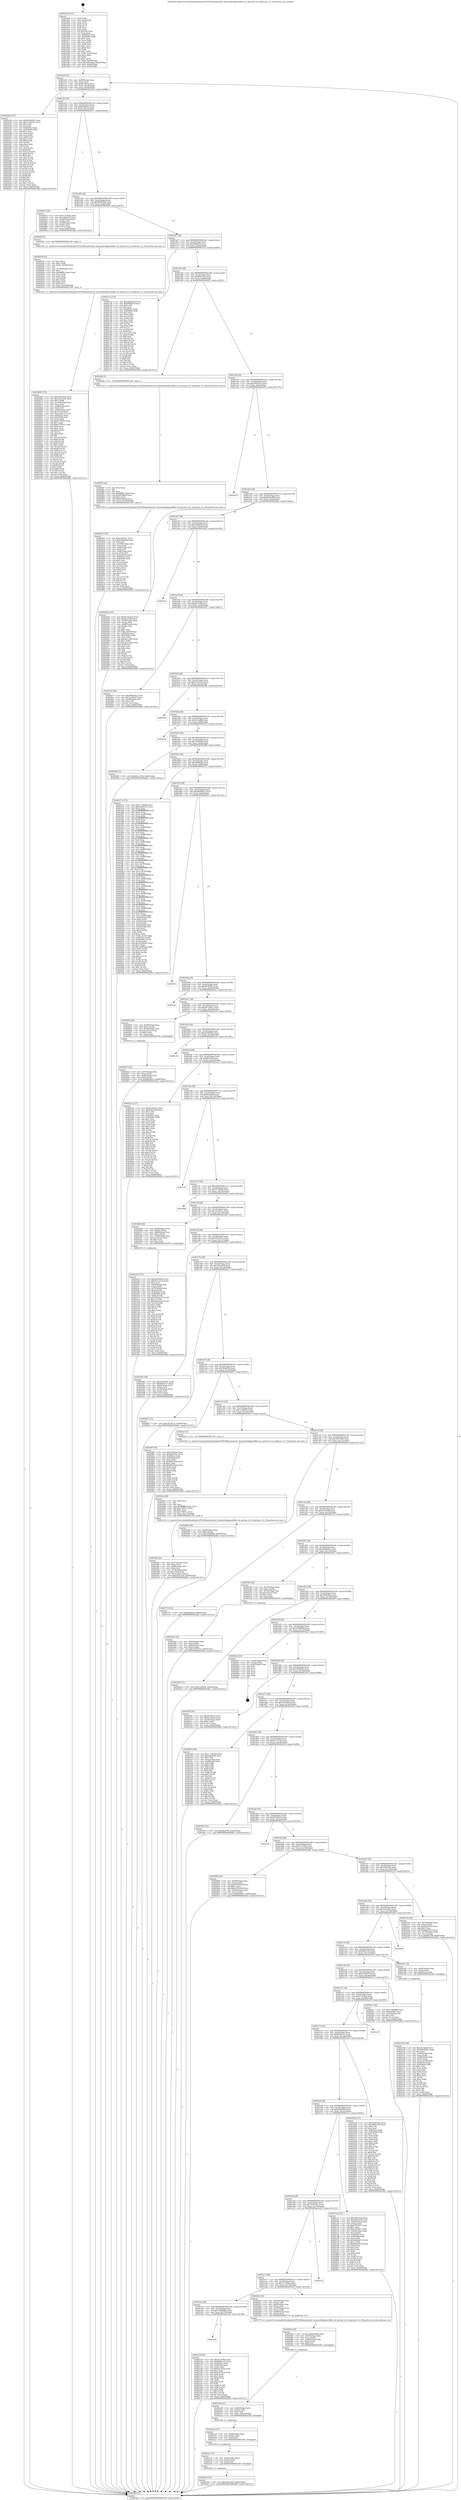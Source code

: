digraph "0x4019a0" {
  label = "0x4019a0 (/mnt/c/Users/mathe/Desktop/tcc/POCII/binaries/extr_linuxnetbridgenetfilter..br_private.h_br_multicast_rcv_Final-ollvm.out::main(0))"
  labelloc = "t"
  node[shape=record]

  Entry [label="",width=0.3,height=0.3,shape=circle,fillcolor=black,style=filled]
  "0x401a0f" [label="{
     0x401a0f [32]\l
     | [instrs]\l
     &nbsp;&nbsp;0x401a0f \<+6\>: mov -0xb0(%rbp),%eax\l
     &nbsp;&nbsp;0x401a15 \<+2\>: mov %eax,%ecx\l
     &nbsp;&nbsp;0x401a17 \<+6\>: sub $0x8a7a6f3a,%ecx\l
     &nbsp;&nbsp;0x401a1d \<+6\>: mov %eax,-0xc4(%rbp)\l
     &nbsp;&nbsp;0x401a23 \<+6\>: mov %ecx,-0xc8(%rbp)\l
     &nbsp;&nbsp;0x401a29 \<+6\>: je 000000000040222d \<main+0x88d\>\l
  }"]
  "0x40222d" [label="{
     0x40222d [137]\l
     | [instrs]\l
     &nbsp;&nbsp;0x40222d \<+5\>: mov $0xe6300205,%eax\l
     &nbsp;&nbsp;0x402232 \<+5\>: mov $0x12a59153,%ecx\l
     &nbsp;&nbsp;0x402237 \<+2\>: mov $0x1,%dl\l
     &nbsp;&nbsp;0x402239 \<+2\>: xor %esi,%esi\l
     &nbsp;&nbsp;0x40223b \<+7\>: mov 0x40505c,%edi\l
     &nbsp;&nbsp;0x402242 \<+8\>: mov 0x405060,%r8d\l
     &nbsp;&nbsp;0x40224a \<+3\>: sub $0x1,%esi\l
     &nbsp;&nbsp;0x40224d \<+3\>: mov %edi,%r9d\l
     &nbsp;&nbsp;0x402250 \<+3\>: add %esi,%r9d\l
     &nbsp;&nbsp;0x402253 \<+4\>: imul %r9d,%edi\l
     &nbsp;&nbsp;0x402257 \<+3\>: and $0x1,%edi\l
     &nbsp;&nbsp;0x40225a \<+3\>: cmp $0x0,%edi\l
     &nbsp;&nbsp;0x40225d \<+4\>: sete %r10b\l
     &nbsp;&nbsp;0x402261 \<+4\>: cmp $0xa,%r8d\l
     &nbsp;&nbsp;0x402265 \<+4\>: setl %r11b\l
     &nbsp;&nbsp;0x402269 \<+3\>: mov %r10b,%bl\l
     &nbsp;&nbsp;0x40226c \<+3\>: xor $0xff,%bl\l
     &nbsp;&nbsp;0x40226f \<+3\>: mov %r11b,%r14b\l
     &nbsp;&nbsp;0x402272 \<+4\>: xor $0xff,%r14b\l
     &nbsp;&nbsp;0x402276 \<+3\>: xor $0x0,%dl\l
     &nbsp;&nbsp;0x402279 \<+3\>: mov %bl,%r15b\l
     &nbsp;&nbsp;0x40227c \<+4\>: and $0x0,%r15b\l
     &nbsp;&nbsp;0x402280 \<+3\>: and %dl,%r10b\l
     &nbsp;&nbsp;0x402283 \<+3\>: mov %r14b,%r12b\l
     &nbsp;&nbsp;0x402286 \<+4\>: and $0x0,%r12b\l
     &nbsp;&nbsp;0x40228a \<+3\>: and %dl,%r11b\l
     &nbsp;&nbsp;0x40228d \<+3\>: or %r10b,%r15b\l
     &nbsp;&nbsp;0x402290 \<+3\>: or %r11b,%r12b\l
     &nbsp;&nbsp;0x402293 \<+3\>: xor %r12b,%r15b\l
     &nbsp;&nbsp;0x402296 \<+3\>: or %r14b,%bl\l
     &nbsp;&nbsp;0x402299 \<+3\>: xor $0xff,%bl\l
     &nbsp;&nbsp;0x40229c \<+3\>: or $0x0,%dl\l
     &nbsp;&nbsp;0x40229f \<+2\>: and %dl,%bl\l
     &nbsp;&nbsp;0x4022a1 \<+3\>: or %bl,%r15b\l
     &nbsp;&nbsp;0x4022a4 \<+4\>: test $0x1,%r15b\l
     &nbsp;&nbsp;0x4022a8 \<+3\>: cmovne %ecx,%eax\l
     &nbsp;&nbsp;0x4022ab \<+6\>: mov %eax,-0xb0(%rbp)\l
     &nbsp;&nbsp;0x4022b1 \<+5\>: jmp 0000000000402db2 \<main+0x1412\>\l
  }"]
  "0x401a2f" [label="{
     0x401a2f [28]\l
     | [instrs]\l
     &nbsp;&nbsp;0x401a2f \<+5\>: jmp 0000000000401a34 \<main+0x94\>\l
     &nbsp;&nbsp;0x401a34 \<+6\>: mov -0xc4(%rbp),%eax\l
     &nbsp;&nbsp;0x401a3a \<+5\>: sub $0x8fd38a1c,%eax\l
     &nbsp;&nbsp;0x401a3f \<+6\>: mov %eax,-0xcc(%rbp)\l
     &nbsp;&nbsp;0x401a45 \<+6\>: je 0000000000402873 \<main+0xed3\>\l
  }"]
  Exit [label="",width=0.3,height=0.3,shape=circle,fillcolor=black,style=filled,peripheries=2]
  "0x402873" [label="{
     0x402873 [36]\l
     | [instrs]\l
     &nbsp;&nbsp;0x402873 \<+5\>: mov $0x7e7140ea,%eax\l
     &nbsp;&nbsp;0x402878 \<+5\>: mov $0x18f4e054,%ecx\l
     &nbsp;&nbsp;0x40287d \<+4\>: mov -0x48(%rbp),%rdx\l
     &nbsp;&nbsp;0x402881 \<+2\>: mov (%rdx),%esi\l
     &nbsp;&nbsp;0x402883 \<+4\>: mov -0x58(%rbp),%rdx\l
     &nbsp;&nbsp;0x402887 \<+2\>: cmp (%rdx),%esi\l
     &nbsp;&nbsp;0x402889 \<+3\>: cmovl %ecx,%eax\l
     &nbsp;&nbsp;0x40288c \<+6\>: mov %eax,-0xb0(%rbp)\l
     &nbsp;&nbsp;0x402892 \<+5\>: jmp 0000000000402db2 \<main+0x1412\>\l
  }"]
  "0x401a4b" [label="{
     0x401a4b [28]\l
     | [instrs]\l
     &nbsp;&nbsp;0x401a4b \<+5\>: jmp 0000000000401a50 \<main+0xb0\>\l
     &nbsp;&nbsp;0x401a50 \<+6\>: mov -0xc4(%rbp),%eax\l
     &nbsp;&nbsp;0x401a56 \<+5\>: sub $0x96667930,%eax\l
     &nbsp;&nbsp;0x401a5b \<+6\>: mov %eax,-0xd0(%rbp)\l
     &nbsp;&nbsp;0x401a61 \<+6\>: je 000000000040262f \<main+0xc8f\>\l
  }"]
  "0x402a3b" [label="{
     0x402a3b [15]\l
     | [instrs]\l
     &nbsp;&nbsp;0x402a3b \<+10\>: movl $0x1f017bd5,-0xb0(%rbp)\l
     &nbsp;&nbsp;0x402a45 \<+5\>: jmp 0000000000402db2 \<main+0x1412\>\l
  }"]
  "0x40262f" [label="{
     0x40262f [5]\l
     | [instrs]\l
     &nbsp;&nbsp;0x40262f \<+5\>: call 0000000000401160 \<next_i\>\l
     | [calls]\l
     &nbsp;&nbsp;0x401160 \{1\} (/mnt/c/Users/mathe/Desktop/tcc/POCII/binaries/extr_linuxnetbridgenetfilter..br_private.h_br_multicast_rcv_Final-ollvm.out::next_i)\l
  }"]
  "0x401a67" [label="{
     0x401a67 [28]\l
     | [instrs]\l
     &nbsp;&nbsp;0x401a67 \<+5\>: jmp 0000000000401a6c \<main+0xcc\>\l
     &nbsp;&nbsp;0x401a6c \<+6\>: mov -0xc4(%rbp),%eax\l
     &nbsp;&nbsp;0x401a72 \<+5\>: sub $0x9d6f4b7f,%eax\l
     &nbsp;&nbsp;0x401a77 \<+6\>: mov %eax,-0xd4(%rbp)\l
     &nbsp;&nbsp;0x401a7d \<+6\>: je 0000000000402723 \<main+0xd83\>\l
  }"]
  "0x402a2c" [label="{
     0x402a2c [15]\l
     | [instrs]\l
     &nbsp;&nbsp;0x402a2c \<+4\>: mov -0x50(%rbp),%rdx\l
     &nbsp;&nbsp;0x402a30 \<+3\>: mov (%rdx),%rdx\l
     &nbsp;&nbsp;0x402a33 \<+3\>: mov %rdx,%rdi\l
     &nbsp;&nbsp;0x402a36 \<+5\>: call 0000000000401030 \<free@plt\>\l
     | [calls]\l
     &nbsp;&nbsp;0x401030 \{1\} (unknown)\l
  }"]
  "0x402723" [label="{
     0x402723 [137]\l
     | [instrs]\l
     &nbsp;&nbsp;0x402723 \<+5\>: mov $0xa690d1e4,%eax\l
     &nbsp;&nbsp;0x402728 \<+5\>: mov $0x69fdef5b,%ecx\l
     &nbsp;&nbsp;0x40272d \<+2\>: mov $0x1,%dl\l
     &nbsp;&nbsp;0x40272f \<+2\>: xor %esi,%esi\l
     &nbsp;&nbsp;0x402731 \<+7\>: mov 0x40505c,%edi\l
     &nbsp;&nbsp;0x402738 \<+8\>: mov 0x405060,%r8d\l
     &nbsp;&nbsp;0x402740 \<+3\>: sub $0x1,%esi\l
     &nbsp;&nbsp;0x402743 \<+3\>: mov %edi,%r9d\l
     &nbsp;&nbsp;0x402746 \<+3\>: add %esi,%r9d\l
     &nbsp;&nbsp;0x402749 \<+4\>: imul %r9d,%edi\l
     &nbsp;&nbsp;0x40274d \<+3\>: and $0x1,%edi\l
     &nbsp;&nbsp;0x402750 \<+3\>: cmp $0x0,%edi\l
     &nbsp;&nbsp;0x402753 \<+4\>: sete %r10b\l
     &nbsp;&nbsp;0x402757 \<+4\>: cmp $0xa,%r8d\l
     &nbsp;&nbsp;0x40275b \<+4\>: setl %r11b\l
     &nbsp;&nbsp;0x40275f \<+3\>: mov %r10b,%bl\l
     &nbsp;&nbsp;0x402762 \<+3\>: xor $0xff,%bl\l
     &nbsp;&nbsp;0x402765 \<+3\>: mov %r11b,%r14b\l
     &nbsp;&nbsp;0x402768 \<+4\>: xor $0xff,%r14b\l
     &nbsp;&nbsp;0x40276c \<+3\>: xor $0x0,%dl\l
     &nbsp;&nbsp;0x40276f \<+3\>: mov %bl,%r15b\l
     &nbsp;&nbsp;0x402772 \<+4\>: and $0x0,%r15b\l
     &nbsp;&nbsp;0x402776 \<+3\>: and %dl,%r10b\l
     &nbsp;&nbsp;0x402779 \<+3\>: mov %r14b,%r12b\l
     &nbsp;&nbsp;0x40277c \<+4\>: and $0x0,%r12b\l
     &nbsp;&nbsp;0x402780 \<+3\>: and %dl,%r11b\l
     &nbsp;&nbsp;0x402783 \<+3\>: or %r10b,%r15b\l
     &nbsp;&nbsp;0x402786 \<+3\>: or %r11b,%r12b\l
     &nbsp;&nbsp;0x402789 \<+3\>: xor %r12b,%r15b\l
     &nbsp;&nbsp;0x40278c \<+3\>: or %r14b,%bl\l
     &nbsp;&nbsp;0x40278f \<+3\>: xor $0xff,%bl\l
     &nbsp;&nbsp;0x402792 \<+3\>: or $0x0,%dl\l
     &nbsp;&nbsp;0x402795 \<+2\>: and %dl,%bl\l
     &nbsp;&nbsp;0x402797 \<+3\>: or %bl,%r15b\l
     &nbsp;&nbsp;0x40279a \<+4\>: test $0x1,%r15b\l
     &nbsp;&nbsp;0x40279e \<+3\>: cmovne %ecx,%eax\l
     &nbsp;&nbsp;0x4027a1 \<+6\>: mov %eax,-0xb0(%rbp)\l
     &nbsp;&nbsp;0x4027a7 \<+5\>: jmp 0000000000402db2 \<main+0x1412\>\l
  }"]
  "0x401a83" [label="{
     0x401a83 [28]\l
     | [instrs]\l
     &nbsp;&nbsp;0x401a83 \<+5\>: jmp 0000000000401a88 \<main+0xe8\>\l
     &nbsp;&nbsp;0x401a88 \<+6\>: mov -0xc4(%rbp),%eax\l
     &nbsp;&nbsp;0x401a8e \<+5\>: sub $0x9fa074a3,%eax\l
     &nbsp;&nbsp;0x401a93 \<+6\>: mov %eax,-0xd8(%rbp)\l
     &nbsp;&nbsp;0x401a99 \<+6\>: je 00000000004028f2 \<main+0xf52\>\l
  }"]
  "0x402a1d" [label="{
     0x402a1d [15]\l
     | [instrs]\l
     &nbsp;&nbsp;0x402a1d \<+4\>: mov -0x68(%rbp),%rdx\l
     &nbsp;&nbsp;0x402a21 \<+3\>: mov (%rdx),%rdx\l
     &nbsp;&nbsp;0x402a24 \<+3\>: mov %rdx,%rdi\l
     &nbsp;&nbsp;0x402a27 \<+5\>: call 0000000000401030 \<free@plt\>\l
     | [calls]\l
     &nbsp;&nbsp;0x401030 \{1\} (unknown)\l
  }"]
  "0x4028f2" [label="{
     0x4028f2 [5]\l
     | [instrs]\l
     &nbsp;&nbsp;0x4028f2 \<+5\>: call 0000000000401160 \<next_i\>\l
     | [calls]\l
     &nbsp;&nbsp;0x401160 \{1\} (/mnt/c/Users/mathe/Desktop/tcc/POCII/binaries/extr_linuxnetbridgenetfilter..br_private.h_br_multicast_rcv_Final-ollvm.out::next_i)\l
  }"]
  "0x401a9f" [label="{
     0x401a9f [28]\l
     | [instrs]\l
     &nbsp;&nbsp;0x401a9f \<+5\>: jmp 0000000000401aa4 \<main+0x104\>\l
     &nbsp;&nbsp;0x401aa4 \<+6\>: mov -0xc4(%rbp),%eax\l
     &nbsp;&nbsp;0x401aaa \<+5\>: sub $0xa690d1e4,%eax\l
     &nbsp;&nbsp;0x401aaf \<+6\>: mov %eax,-0xdc(%rbp)\l
     &nbsp;&nbsp;0x401ab5 \<+6\>: je 0000000000402d16 \<main+0x1376\>\l
  }"]
  "0x402a08" [label="{
     0x402a08 [21]\l
     | [instrs]\l
     &nbsp;&nbsp;0x402a08 \<+4\>: mov -0x80(%rbp),%rdx\l
     &nbsp;&nbsp;0x402a0c \<+3\>: mov (%rdx),%rdx\l
     &nbsp;&nbsp;0x402a0f \<+3\>: mov %rdx,%rdi\l
     &nbsp;&nbsp;0x402a12 \<+6\>: mov %eax,-0x18c(%rbp)\l
     &nbsp;&nbsp;0x402a18 \<+5\>: call 0000000000401030 \<free@plt\>\l
     | [calls]\l
     &nbsp;&nbsp;0x401030 \{1\} (unknown)\l
  }"]
  "0x402d16" [label="{
     0x402d16\l
  }", style=dashed]
  "0x401abb" [label="{
     0x401abb [28]\l
     | [instrs]\l
     &nbsp;&nbsp;0x401abb \<+5\>: jmp 0000000000401ac0 \<main+0x120\>\l
     &nbsp;&nbsp;0x401ac0 \<+6\>: mov -0xc4(%rbp),%eax\l
     &nbsp;&nbsp;0x401ac6 \<+5\>: sub $0xb042e299,%eax\l
     &nbsp;&nbsp;0x401acb \<+6\>: mov %eax,-0xe0(%rbp)\l
     &nbsp;&nbsp;0x401ad1 \<+6\>: je 000000000040242a \<main+0xa8a\>\l
  }"]
  "0x4029eb" [label="{
     0x4029eb [29]\l
     | [instrs]\l
     &nbsp;&nbsp;0x4029eb \<+10\>: movabs $0x4030b6,%rdi\l
     &nbsp;&nbsp;0x4029f5 \<+4\>: mov -0x40(%rbp),%rdx\l
     &nbsp;&nbsp;0x4029f9 \<+2\>: mov %eax,(%rdx)\l
     &nbsp;&nbsp;0x4029fb \<+4\>: mov -0x40(%rbp),%rdx\l
     &nbsp;&nbsp;0x4029ff \<+2\>: mov (%rdx),%esi\l
     &nbsp;&nbsp;0x402a01 \<+2\>: mov $0x0,%al\l
     &nbsp;&nbsp;0x402a03 \<+5\>: call 0000000000401040 \<printf@plt\>\l
     | [calls]\l
     &nbsp;&nbsp;0x401040 \{1\} (unknown)\l
  }"]
  "0x40242a" [label="{
     0x40242a [125]\l
     | [instrs]\l
     &nbsp;&nbsp;0x40242a \<+5\>: mov $0xbe16e2e5,%eax\l
     &nbsp;&nbsp;0x40242f \<+5\>: mov $0xbde734ff,%ecx\l
     &nbsp;&nbsp;0x402434 \<+4\>: mov -0x78(%rbp),%rdx\l
     &nbsp;&nbsp;0x402438 \<+2\>: mov (%rdx),%esi\l
     &nbsp;&nbsp;0x40243a \<+7\>: mov -0x88(%rbp),%rdx\l
     &nbsp;&nbsp;0x402441 \<+2\>: cmp (%rdx),%esi\l
     &nbsp;&nbsp;0x402443 \<+4\>: setl %dil\l
     &nbsp;&nbsp;0x402447 \<+4\>: and $0x1,%dil\l
     &nbsp;&nbsp;0x40244b \<+4\>: mov %dil,-0x29(%rbp)\l
     &nbsp;&nbsp;0x40244f \<+7\>: mov 0x40505c,%esi\l
     &nbsp;&nbsp;0x402456 \<+8\>: mov 0x405060,%r8d\l
     &nbsp;&nbsp;0x40245e \<+3\>: mov %esi,%r9d\l
     &nbsp;&nbsp;0x402461 \<+7\>: add $0xcde31a80,%r9d\l
     &nbsp;&nbsp;0x402468 \<+4\>: sub $0x1,%r9d\l
     &nbsp;&nbsp;0x40246c \<+7\>: sub $0xcde31a80,%r9d\l
     &nbsp;&nbsp;0x402473 \<+4\>: imul %r9d,%esi\l
     &nbsp;&nbsp;0x402477 \<+3\>: and $0x1,%esi\l
     &nbsp;&nbsp;0x40247a \<+3\>: cmp $0x0,%esi\l
     &nbsp;&nbsp;0x40247d \<+4\>: sete %dil\l
     &nbsp;&nbsp;0x402481 \<+4\>: cmp $0xa,%r8d\l
     &nbsp;&nbsp;0x402485 \<+4\>: setl %r10b\l
     &nbsp;&nbsp;0x402489 \<+3\>: mov %dil,%r11b\l
     &nbsp;&nbsp;0x40248c \<+3\>: and %r10b,%r11b\l
     &nbsp;&nbsp;0x40248f \<+3\>: xor %r10b,%dil\l
     &nbsp;&nbsp;0x402492 \<+3\>: or %dil,%r11b\l
     &nbsp;&nbsp;0x402495 \<+4\>: test $0x1,%r11b\l
     &nbsp;&nbsp;0x402499 \<+3\>: cmovne %ecx,%eax\l
     &nbsp;&nbsp;0x40249c \<+6\>: mov %eax,-0xb0(%rbp)\l
     &nbsp;&nbsp;0x4024a2 \<+5\>: jmp 0000000000402db2 \<main+0x1412\>\l
  }"]
  "0x401ad7" [label="{
     0x401ad7 [28]\l
     | [instrs]\l
     &nbsp;&nbsp;0x401ad7 \<+5\>: jmp 0000000000401adc \<main+0x13c\>\l
     &nbsp;&nbsp;0x401adc \<+6\>: mov -0xc4(%rbp),%eax\l
     &nbsp;&nbsp;0x401ae2 \<+5\>: sub $0xbdaf0629,%eax\l
     &nbsp;&nbsp;0x401ae7 \<+6\>: mov %eax,-0xe4(%rbp)\l
     &nbsp;&nbsp;0x401aed \<+6\>: je 0000000000402da3 \<main+0x1403\>\l
  }"]
  "0x40291f" [label="{
     0x40291f [112]\l
     | [instrs]\l
     &nbsp;&nbsp;0x40291f \<+5\>: mov $0x5c6f1abc,%ecx\l
     &nbsp;&nbsp;0x402924 \<+5\>: mov $0xc46f9c66,%edx\l
     &nbsp;&nbsp;0x402929 \<+2\>: xor %esi,%esi\l
     &nbsp;&nbsp;0x40292b \<+6\>: mov -0x188(%rbp),%edi\l
     &nbsp;&nbsp;0x402931 \<+3\>: imul %eax,%edi\l
     &nbsp;&nbsp;0x402934 \<+4\>: mov -0x50(%rbp),%r8\l
     &nbsp;&nbsp;0x402938 \<+3\>: mov (%r8),%r8\l
     &nbsp;&nbsp;0x40293b \<+4\>: mov -0x48(%rbp),%r9\l
     &nbsp;&nbsp;0x40293f \<+3\>: movslq (%r9),%r9\l
     &nbsp;&nbsp;0x402942 \<+4\>: mov %edi,(%r8,%r9,4)\l
     &nbsp;&nbsp;0x402946 \<+7\>: mov 0x40505c,%eax\l
     &nbsp;&nbsp;0x40294d \<+7\>: mov 0x405060,%edi\l
     &nbsp;&nbsp;0x402954 \<+3\>: sub $0x1,%esi\l
     &nbsp;&nbsp;0x402957 \<+3\>: mov %eax,%r10d\l
     &nbsp;&nbsp;0x40295a \<+3\>: add %esi,%r10d\l
     &nbsp;&nbsp;0x40295d \<+4\>: imul %r10d,%eax\l
     &nbsp;&nbsp;0x402961 \<+3\>: and $0x1,%eax\l
     &nbsp;&nbsp;0x402964 \<+3\>: cmp $0x0,%eax\l
     &nbsp;&nbsp;0x402967 \<+4\>: sete %r11b\l
     &nbsp;&nbsp;0x40296b \<+3\>: cmp $0xa,%edi\l
     &nbsp;&nbsp;0x40296e \<+3\>: setl %bl\l
     &nbsp;&nbsp;0x402971 \<+3\>: mov %r11b,%r14b\l
     &nbsp;&nbsp;0x402974 \<+3\>: and %bl,%r14b\l
     &nbsp;&nbsp;0x402977 \<+3\>: xor %bl,%r11b\l
     &nbsp;&nbsp;0x40297a \<+3\>: or %r11b,%r14b\l
     &nbsp;&nbsp;0x40297d \<+4\>: test $0x1,%r14b\l
     &nbsp;&nbsp;0x402981 \<+3\>: cmovne %edx,%ecx\l
     &nbsp;&nbsp;0x402984 \<+6\>: mov %ecx,-0xb0(%rbp)\l
     &nbsp;&nbsp;0x40298a \<+5\>: jmp 0000000000402db2 \<main+0x1412\>\l
  }"]
  "0x402da3" [label="{
     0x402da3\l
  }", style=dashed]
  "0x401af3" [label="{
     0x401af3 [28]\l
     | [instrs]\l
     &nbsp;&nbsp;0x401af3 \<+5\>: jmp 0000000000401af8 \<main+0x158\>\l
     &nbsp;&nbsp;0x401af8 \<+6\>: mov -0xc4(%rbp),%eax\l
     &nbsp;&nbsp;0x401afe \<+5\>: sub $0xbde734ff,%eax\l
     &nbsp;&nbsp;0x401b03 \<+6\>: mov %eax,-0xe8(%rbp)\l
     &nbsp;&nbsp;0x401b09 \<+6\>: je 00000000004024a7 \<main+0xb07\>\l
  }"]
  "0x4028f7" [label="{
     0x4028f7 [40]\l
     | [instrs]\l
     &nbsp;&nbsp;0x4028f7 \<+5\>: mov $0x2,%ecx\l
     &nbsp;&nbsp;0x4028fc \<+1\>: cltd\l
     &nbsp;&nbsp;0x4028fd \<+2\>: idiv %ecx\l
     &nbsp;&nbsp;0x4028ff \<+6\>: imul $0xfffffffe,%edx,%ecx\l
     &nbsp;&nbsp;0x402905 \<+6\>: sub $0xf8188b5f,%ecx\l
     &nbsp;&nbsp;0x40290b \<+3\>: add $0x1,%ecx\l
     &nbsp;&nbsp;0x40290e \<+6\>: add $0xf8188b5f,%ecx\l
     &nbsp;&nbsp;0x402914 \<+6\>: mov %ecx,-0x188(%rbp)\l
     &nbsp;&nbsp;0x40291a \<+5\>: call 0000000000401160 \<next_i\>\l
     | [calls]\l
     &nbsp;&nbsp;0x401160 \{1\} (/mnt/c/Users/mathe/Desktop/tcc/POCII/binaries/extr_linuxnetbridgenetfilter..br_private.h_br_multicast_rcv_Final-ollvm.out::next_i)\l
  }"]
  "0x4024a7" [label="{
     0x4024a7 [30]\l
     | [instrs]\l
     &nbsp;&nbsp;0x4024a7 \<+5\>: mov $0x280b65b3,%eax\l
     &nbsp;&nbsp;0x4024ac \<+5\>: mov $0x1ce68297,%ecx\l
     &nbsp;&nbsp;0x4024b1 \<+3\>: mov -0x29(%rbp),%dl\l
     &nbsp;&nbsp;0x4024b4 \<+3\>: test $0x1,%dl\l
     &nbsp;&nbsp;0x4024b7 \<+3\>: cmovne %ecx,%eax\l
     &nbsp;&nbsp;0x4024ba \<+6\>: mov %eax,-0xb0(%rbp)\l
     &nbsp;&nbsp;0x4024c0 \<+5\>: jmp 0000000000402db2 \<main+0x1412\>\l
  }"]
  "0x401b0f" [label="{
     0x401b0f [28]\l
     | [instrs]\l
     &nbsp;&nbsp;0x401b0f \<+5\>: jmp 0000000000401b14 \<main+0x174\>\l
     &nbsp;&nbsp;0x401b14 \<+6\>: mov -0xc4(%rbp),%eax\l
     &nbsp;&nbsp;0x401b1a \<+5\>: sub $0xbe16e2e5,%eax\l
     &nbsp;&nbsp;0x401b1f \<+6\>: mov %eax,-0xec(%rbp)\l
     &nbsp;&nbsp;0x401b25 \<+6\>: je 0000000000402c8b \<main+0x12eb\>\l
  }"]
  "0x402853" [label="{
     0x402853 [32]\l
     | [instrs]\l
     &nbsp;&nbsp;0x402853 \<+4\>: mov -0x50(%rbp),%rdi\l
     &nbsp;&nbsp;0x402857 \<+3\>: mov %rax,(%rdi)\l
     &nbsp;&nbsp;0x40285a \<+4\>: mov -0x48(%rbp),%rax\l
     &nbsp;&nbsp;0x40285e \<+6\>: movl $0x0,(%rax)\l
     &nbsp;&nbsp;0x402864 \<+10\>: movl $0x8fd38a1c,-0xb0(%rbp)\l
     &nbsp;&nbsp;0x40286e \<+5\>: jmp 0000000000402db2 \<main+0x1412\>\l
  }"]
  "0x402c8b" [label="{
     0x402c8b\l
  }", style=dashed]
  "0x401b2b" [label="{
     0x401b2b [28]\l
     | [instrs]\l
     &nbsp;&nbsp;0x401b2b \<+5\>: jmp 0000000000401b30 \<main+0x190\>\l
     &nbsp;&nbsp;0x401b30 \<+6\>: mov -0xc4(%rbp),%eax\l
     &nbsp;&nbsp;0x401b36 \<+5\>: sub $0xc0c3af8d,%eax\l
     &nbsp;&nbsp;0x401b3b \<+6\>: mov %eax,-0xf0(%rbp)\l
     &nbsp;&nbsp;0x401b41 \<+6\>: je 0000000000402c02 \<main+0x1262\>\l
  }"]
  "0x402668" [label="{
     0x402668 [172]\l
     | [instrs]\l
     &nbsp;&nbsp;0x402668 \<+5\>: mov $0x7b3674c2,%ecx\l
     &nbsp;&nbsp;0x40266d \<+5\>: mov $0x21f1e056,%edx\l
     &nbsp;&nbsp;0x402672 \<+3\>: mov $0x1,%r8b\l
     &nbsp;&nbsp;0x402675 \<+6\>: mov -0x184(%rbp),%esi\l
     &nbsp;&nbsp;0x40267b \<+3\>: imul %eax,%esi\l
     &nbsp;&nbsp;0x40267e \<+4\>: mov -0x68(%rbp),%r9\l
     &nbsp;&nbsp;0x402682 \<+3\>: mov (%r9),%r9\l
     &nbsp;&nbsp;0x402685 \<+4\>: mov -0x60(%rbp),%r10\l
     &nbsp;&nbsp;0x402689 \<+3\>: movslq (%r10),%r10\l
     &nbsp;&nbsp;0x40268c \<+4\>: mov %esi,(%r9,%r10,4)\l
     &nbsp;&nbsp;0x402690 \<+7\>: mov 0x40505c,%eax\l
     &nbsp;&nbsp;0x402697 \<+7\>: mov 0x405060,%esi\l
     &nbsp;&nbsp;0x40269e \<+2\>: mov %eax,%edi\l
     &nbsp;&nbsp;0x4026a0 \<+6\>: sub $0xd17f65d1,%edi\l
     &nbsp;&nbsp;0x4026a6 \<+3\>: sub $0x1,%edi\l
     &nbsp;&nbsp;0x4026a9 \<+6\>: add $0xd17f65d1,%edi\l
     &nbsp;&nbsp;0x4026af \<+3\>: imul %edi,%eax\l
     &nbsp;&nbsp;0x4026b2 \<+3\>: and $0x1,%eax\l
     &nbsp;&nbsp;0x4026b5 \<+3\>: cmp $0x0,%eax\l
     &nbsp;&nbsp;0x4026b8 \<+4\>: sete %r11b\l
     &nbsp;&nbsp;0x4026bc \<+3\>: cmp $0xa,%esi\l
     &nbsp;&nbsp;0x4026bf \<+3\>: setl %bl\l
     &nbsp;&nbsp;0x4026c2 \<+3\>: mov %r11b,%r14b\l
     &nbsp;&nbsp;0x4026c5 \<+4\>: xor $0xff,%r14b\l
     &nbsp;&nbsp;0x4026c9 \<+3\>: mov %bl,%r15b\l
     &nbsp;&nbsp;0x4026cc \<+4\>: xor $0xff,%r15b\l
     &nbsp;&nbsp;0x4026d0 \<+4\>: xor $0x1,%r8b\l
     &nbsp;&nbsp;0x4026d4 \<+3\>: mov %r14b,%r12b\l
     &nbsp;&nbsp;0x4026d7 \<+4\>: and $0xff,%r12b\l
     &nbsp;&nbsp;0x4026db \<+3\>: and %r8b,%r11b\l
     &nbsp;&nbsp;0x4026de \<+3\>: mov %r15b,%r13b\l
     &nbsp;&nbsp;0x4026e1 \<+4\>: and $0xff,%r13b\l
     &nbsp;&nbsp;0x4026e5 \<+3\>: and %r8b,%bl\l
     &nbsp;&nbsp;0x4026e8 \<+3\>: or %r11b,%r12b\l
     &nbsp;&nbsp;0x4026eb \<+3\>: or %bl,%r13b\l
     &nbsp;&nbsp;0x4026ee \<+3\>: xor %r13b,%r12b\l
     &nbsp;&nbsp;0x4026f1 \<+3\>: or %r15b,%r14b\l
     &nbsp;&nbsp;0x4026f4 \<+4\>: xor $0xff,%r14b\l
     &nbsp;&nbsp;0x4026f8 \<+4\>: or $0x1,%r8b\l
     &nbsp;&nbsp;0x4026fc \<+3\>: and %r8b,%r14b\l
     &nbsp;&nbsp;0x4026ff \<+3\>: or %r14b,%r12b\l
     &nbsp;&nbsp;0x402702 \<+4\>: test $0x1,%r12b\l
     &nbsp;&nbsp;0x402706 \<+3\>: cmovne %edx,%ecx\l
     &nbsp;&nbsp;0x402709 \<+6\>: mov %ecx,-0xb0(%rbp)\l
     &nbsp;&nbsp;0x40270f \<+5\>: jmp 0000000000402db2 \<main+0x1412\>\l
  }"]
  "0x402c02" [label="{
     0x402c02\l
  }", style=dashed]
  "0x401b47" [label="{
     0x401b47 [28]\l
     | [instrs]\l
     &nbsp;&nbsp;0x401b47 \<+5\>: jmp 0000000000401b4c \<main+0x1ac\>\l
     &nbsp;&nbsp;0x401b4c \<+6\>: mov -0xc4(%rbp),%eax\l
     &nbsp;&nbsp;0x401b52 \<+5\>: sub $0xc46f9c66,%eax\l
     &nbsp;&nbsp;0x401b57 \<+6\>: mov %eax,-0xf4(%rbp)\l
     &nbsp;&nbsp;0x401b5d \<+6\>: je 000000000040298f \<main+0xfef\>\l
  }"]
  "0x402634" [label="{
     0x402634 [52]\l
     | [instrs]\l
     &nbsp;&nbsp;0x402634 \<+2\>: xor %ecx,%ecx\l
     &nbsp;&nbsp;0x402636 \<+5\>: mov $0x2,%edx\l
     &nbsp;&nbsp;0x40263b \<+6\>: mov %edx,-0x180(%rbp)\l
     &nbsp;&nbsp;0x402641 \<+1\>: cltd\l
     &nbsp;&nbsp;0x402642 \<+6\>: mov -0x180(%rbp),%esi\l
     &nbsp;&nbsp;0x402648 \<+2\>: idiv %esi\l
     &nbsp;&nbsp;0x40264a \<+6\>: imul $0xfffffffe,%edx,%edx\l
     &nbsp;&nbsp;0x402650 \<+2\>: mov %ecx,%edi\l
     &nbsp;&nbsp;0x402652 \<+2\>: sub %edx,%edi\l
     &nbsp;&nbsp;0x402654 \<+2\>: mov %ecx,%edx\l
     &nbsp;&nbsp;0x402656 \<+3\>: sub $0x1,%edx\l
     &nbsp;&nbsp;0x402659 \<+2\>: add %edx,%edi\l
     &nbsp;&nbsp;0x40265b \<+2\>: sub %edi,%ecx\l
     &nbsp;&nbsp;0x40265d \<+6\>: mov %ecx,-0x184(%rbp)\l
     &nbsp;&nbsp;0x402663 \<+5\>: call 0000000000401160 \<next_i\>\l
     | [calls]\l
     &nbsp;&nbsp;0x401160 \{1\} (/mnt/c/Users/mathe/Desktop/tcc/POCII/binaries/extr_linuxnetbridgenetfilter..br_private.h_br_multicast_rcv_Final-ollvm.out::next_i)\l
  }"]
  "0x40298f" [label="{
     0x40298f [15]\l
     | [instrs]\l
     &nbsp;&nbsp;0x40298f \<+10\>: movl $0x4c1e7e04,-0xb0(%rbp)\l
     &nbsp;&nbsp;0x402999 \<+5\>: jmp 0000000000402db2 \<main+0x1412\>\l
  }"]
  "0x401b63" [label="{
     0x401b63 [28]\l
     | [instrs]\l
     &nbsp;&nbsp;0x401b63 \<+5\>: jmp 0000000000401b68 \<main+0x1c8\>\l
     &nbsp;&nbsp;0x401b68 \<+6\>: mov -0xc4(%rbp),%eax\l
     &nbsp;&nbsp;0x401b6e \<+5\>: sub $0xcd806afb,%eax\l
     &nbsp;&nbsp;0x401b73 \<+6\>: mov %eax,-0xf8(%rbp)\l
     &nbsp;&nbsp;0x401b79 \<+6\>: je 0000000000401f73 \<main+0x5d3\>\l
  }"]
  "0x402562" [label="{
     0x402562 [32]\l
     | [instrs]\l
     &nbsp;&nbsp;0x402562 \<+4\>: mov -0x68(%rbp),%rdi\l
     &nbsp;&nbsp;0x402566 \<+3\>: mov %rax,(%rdi)\l
     &nbsp;&nbsp;0x402569 \<+4\>: mov -0x60(%rbp),%rax\l
     &nbsp;&nbsp;0x40256d \<+6\>: movl $0x0,(%rax)\l
     &nbsp;&nbsp;0x402573 \<+10\>: movl $0x185167c5,-0xb0(%rbp)\l
     &nbsp;&nbsp;0x40257d \<+5\>: jmp 0000000000402db2 \<main+0x1412\>\l
  }"]
  "0x401f73" [label="{
     0x401f73 [372]\l
     | [instrs]\l
     &nbsp;&nbsp;0x401f73 \<+5\>: mov $0x11736e60,%eax\l
     &nbsp;&nbsp;0x401f78 \<+5\>: mov $0x61d40278,%ecx\l
     &nbsp;&nbsp;0x401f7d \<+3\>: mov %rsp,%rdx\l
     &nbsp;&nbsp;0x401f80 \<+4\>: add $0xfffffffffffffff0,%rdx\l
     &nbsp;&nbsp;0x401f84 \<+3\>: mov %rdx,%rsp\l
     &nbsp;&nbsp;0x401f87 \<+7\>: mov %rdx,-0xa8(%rbp)\l
     &nbsp;&nbsp;0x401f8e \<+3\>: mov %rsp,%rdx\l
     &nbsp;&nbsp;0x401f91 \<+4\>: add $0xfffffffffffffff0,%rdx\l
     &nbsp;&nbsp;0x401f95 \<+3\>: mov %rdx,%rsp\l
     &nbsp;&nbsp;0x401f98 \<+3\>: mov %rsp,%rsi\l
     &nbsp;&nbsp;0x401f9b \<+4\>: add $0xfffffffffffffff0,%rsi\l
     &nbsp;&nbsp;0x401f9f \<+3\>: mov %rsi,%rsp\l
     &nbsp;&nbsp;0x401fa2 \<+7\>: mov %rsi,-0xa0(%rbp)\l
     &nbsp;&nbsp;0x401fa9 \<+3\>: mov %rsp,%rsi\l
     &nbsp;&nbsp;0x401fac \<+4\>: add $0xfffffffffffffff0,%rsi\l
     &nbsp;&nbsp;0x401fb0 \<+3\>: mov %rsi,%rsp\l
     &nbsp;&nbsp;0x401fb3 \<+7\>: mov %rsi,-0x98(%rbp)\l
     &nbsp;&nbsp;0x401fba \<+3\>: mov %rsp,%rsi\l
     &nbsp;&nbsp;0x401fbd \<+4\>: add $0xfffffffffffffff0,%rsi\l
     &nbsp;&nbsp;0x401fc1 \<+3\>: mov %rsi,%rsp\l
     &nbsp;&nbsp;0x401fc4 \<+7\>: mov %rsi,-0x90(%rbp)\l
     &nbsp;&nbsp;0x401fcb \<+3\>: mov %rsp,%rsi\l
     &nbsp;&nbsp;0x401fce \<+4\>: add $0xfffffffffffffff0,%rsi\l
     &nbsp;&nbsp;0x401fd2 \<+3\>: mov %rsi,%rsp\l
     &nbsp;&nbsp;0x401fd5 \<+7\>: mov %rsi,-0x88(%rbp)\l
     &nbsp;&nbsp;0x401fdc \<+3\>: mov %rsp,%rsi\l
     &nbsp;&nbsp;0x401fdf \<+4\>: add $0xfffffffffffffff0,%rsi\l
     &nbsp;&nbsp;0x401fe3 \<+3\>: mov %rsi,%rsp\l
     &nbsp;&nbsp;0x401fe6 \<+4\>: mov %rsi,-0x80(%rbp)\l
     &nbsp;&nbsp;0x401fea \<+3\>: mov %rsp,%rsi\l
     &nbsp;&nbsp;0x401fed \<+4\>: add $0xfffffffffffffff0,%rsi\l
     &nbsp;&nbsp;0x401ff1 \<+3\>: mov %rsi,%rsp\l
     &nbsp;&nbsp;0x401ff4 \<+4\>: mov %rsi,-0x78(%rbp)\l
     &nbsp;&nbsp;0x401ff8 \<+3\>: mov %rsp,%rsi\l
     &nbsp;&nbsp;0x401ffb \<+4\>: add $0xfffffffffffffff0,%rsi\l
     &nbsp;&nbsp;0x401fff \<+3\>: mov %rsi,%rsp\l
     &nbsp;&nbsp;0x402002 \<+4\>: mov %rsi,-0x70(%rbp)\l
     &nbsp;&nbsp;0x402006 \<+3\>: mov %rsp,%rsi\l
     &nbsp;&nbsp;0x402009 \<+4\>: add $0xfffffffffffffff0,%rsi\l
     &nbsp;&nbsp;0x40200d \<+3\>: mov %rsi,%rsp\l
     &nbsp;&nbsp;0x402010 \<+4\>: mov %rsi,-0x68(%rbp)\l
     &nbsp;&nbsp;0x402014 \<+3\>: mov %rsp,%rsi\l
     &nbsp;&nbsp;0x402017 \<+4\>: add $0xfffffffffffffff0,%rsi\l
     &nbsp;&nbsp;0x40201b \<+3\>: mov %rsi,%rsp\l
     &nbsp;&nbsp;0x40201e \<+4\>: mov %rsi,-0x60(%rbp)\l
     &nbsp;&nbsp;0x402022 \<+3\>: mov %rsp,%rsi\l
     &nbsp;&nbsp;0x402025 \<+4\>: add $0xfffffffffffffff0,%rsi\l
     &nbsp;&nbsp;0x402029 \<+3\>: mov %rsi,%rsp\l
     &nbsp;&nbsp;0x40202c \<+4\>: mov %rsi,-0x58(%rbp)\l
     &nbsp;&nbsp;0x402030 \<+3\>: mov %rsp,%rsi\l
     &nbsp;&nbsp;0x402033 \<+4\>: add $0xfffffffffffffff0,%rsi\l
     &nbsp;&nbsp;0x402037 \<+3\>: mov %rsi,%rsp\l
     &nbsp;&nbsp;0x40203a \<+4\>: mov %rsi,-0x50(%rbp)\l
     &nbsp;&nbsp;0x40203e \<+3\>: mov %rsp,%rsi\l
     &nbsp;&nbsp;0x402041 \<+4\>: add $0xfffffffffffffff0,%rsi\l
     &nbsp;&nbsp;0x402045 \<+3\>: mov %rsi,%rsp\l
     &nbsp;&nbsp;0x402048 \<+4\>: mov %rsi,-0x48(%rbp)\l
     &nbsp;&nbsp;0x40204c \<+3\>: mov %rsp,%rsi\l
     &nbsp;&nbsp;0x40204f \<+4\>: add $0xfffffffffffffff0,%rsi\l
     &nbsp;&nbsp;0x402053 \<+3\>: mov %rsi,%rsp\l
     &nbsp;&nbsp;0x402056 \<+4\>: mov %rsi,-0x40(%rbp)\l
     &nbsp;&nbsp;0x40205a \<+7\>: mov -0xa8(%rbp),%rsi\l
     &nbsp;&nbsp;0x402061 \<+6\>: movl $0x0,(%rsi)\l
     &nbsp;&nbsp;0x402067 \<+6\>: mov -0xb4(%rbp),%edi\l
     &nbsp;&nbsp;0x40206d \<+2\>: mov %edi,(%rdx)\l
     &nbsp;&nbsp;0x40206f \<+7\>: mov -0xa0(%rbp),%rsi\l
     &nbsp;&nbsp;0x402076 \<+7\>: mov -0xc0(%rbp),%r8\l
     &nbsp;&nbsp;0x40207d \<+3\>: mov %r8,(%rsi)\l
     &nbsp;&nbsp;0x402080 \<+3\>: cmpl $0x2,(%rdx)\l
     &nbsp;&nbsp;0x402083 \<+4\>: setne %r9b\l
     &nbsp;&nbsp;0x402087 \<+4\>: and $0x1,%r9b\l
     &nbsp;&nbsp;0x40208b \<+4\>: mov %r9b,-0x31(%rbp)\l
     &nbsp;&nbsp;0x40208f \<+8\>: mov 0x40505c,%r10d\l
     &nbsp;&nbsp;0x402097 \<+8\>: mov 0x405060,%r11d\l
     &nbsp;&nbsp;0x40209f \<+3\>: mov %r10d,%ebx\l
     &nbsp;&nbsp;0x4020a2 \<+6\>: add $0x3a289ad5,%ebx\l
     &nbsp;&nbsp;0x4020a8 \<+3\>: sub $0x1,%ebx\l
     &nbsp;&nbsp;0x4020ab \<+6\>: sub $0x3a289ad5,%ebx\l
     &nbsp;&nbsp;0x4020b1 \<+4\>: imul %ebx,%r10d\l
     &nbsp;&nbsp;0x4020b5 \<+4\>: and $0x1,%r10d\l
     &nbsp;&nbsp;0x4020b9 \<+4\>: cmp $0x0,%r10d\l
     &nbsp;&nbsp;0x4020bd \<+4\>: sete %r9b\l
     &nbsp;&nbsp;0x4020c1 \<+4\>: cmp $0xa,%r11d\l
     &nbsp;&nbsp;0x4020c5 \<+4\>: setl %r14b\l
     &nbsp;&nbsp;0x4020c9 \<+3\>: mov %r9b,%r15b\l
     &nbsp;&nbsp;0x4020cc \<+3\>: and %r14b,%r15b\l
     &nbsp;&nbsp;0x4020cf \<+3\>: xor %r14b,%r9b\l
     &nbsp;&nbsp;0x4020d2 \<+3\>: or %r9b,%r15b\l
     &nbsp;&nbsp;0x4020d5 \<+4\>: test $0x1,%r15b\l
     &nbsp;&nbsp;0x4020d9 \<+3\>: cmovne %ecx,%eax\l
     &nbsp;&nbsp;0x4020dc \<+6\>: mov %eax,-0xb0(%rbp)\l
     &nbsp;&nbsp;0x4020e2 \<+5\>: jmp 0000000000402db2 \<main+0x1412\>\l
  }"]
  "0x401b7f" [label="{
     0x401b7f [28]\l
     | [instrs]\l
     &nbsp;&nbsp;0x401b7f \<+5\>: jmp 0000000000401b84 \<main+0x1e4\>\l
     &nbsp;&nbsp;0x401b84 \<+6\>: mov -0xc4(%rbp),%eax\l
     &nbsp;&nbsp;0x401b8a \<+5\>: sub $0xd8b88552,%eax\l
     &nbsp;&nbsp;0x401b8f \<+6\>: mov %eax,-0xfc(%rbp)\l
     &nbsp;&nbsp;0x401b95 \<+6\>: je 0000000000402b7a \<main+0x11da\>\l
  }"]
  "0x4024f2" [label="{
     0x4024f2 [41]\l
     | [instrs]\l
     &nbsp;&nbsp;0x4024f2 \<+6\>: mov -0x17c(%rbp),%ecx\l
     &nbsp;&nbsp;0x4024f8 \<+3\>: imul %eax,%ecx\l
     &nbsp;&nbsp;0x4024fb \<+4\>: mov -0x80(%rbp),%rsi\l
     &nbsp;&nbsp;0x4024ff \<+3\>: mov (%rsi),%rsi\l
     &nbsp;&nbsp;0x402502 \<+4\>: mov -0x78(%rbp),%rdi\l
     &nbsp;&nbsp;0x402506 \<+3\>: movslq (%rdi),%rdi\l
     &nbsp;&nbsp;0x402509 \<+3\>: mov %ecx,(%rsi,%rdi,4)\l
     &nbsp;&nbsp;0x40250c \<+10\>: movl $0x55bf71b4,-0xb0(%rbp)\l
     &nbsp;&nbsp;0x402516 \<+5\>: jmp 0000000000402db2 \<main+0x1412\>\l
  }"]
  "0x402b7a" [label="{
     0x402b7a\l
  }", style=dashed]
  "0x401b9b" [label="{
     0x401b9b [28]\l
     | [instrs]\l
     &nbsp;&nbsp;0x401b9b \<+5\>: jmp 0000000000401ba0 \<main+0x200\>\l
     &nbsp;&nbsp;0x401ba0 \<+6\>: mov -0xc4(%rbp),%eax\l
     &nbsp;&nbsp;0x401ba6 \<+5\>: sub $0xd910d4f7,%eax\l
     &nbsp;&nbsp;0x401bab \<+6\>: mov %eax,-0x100(%rbp)\l
     &nbsp;&nbsp;0x401bb1 \<+6\>: je 0000000000402aec \<main+0x114c\>\l
  }"]
  "0x4024ca" [label="{
     0x4024ca [40]\l
     | [instrs]\l
     &nbsp;&nbsp;0x4024ca \<+5\>: mov $0x2,%ecx\l
     &nbsp;&nbsp;0x4024cf \<+1\>: cltd\l
     &nbsp;&nbsp;0x4024d0 \<+2\>: idiv %ecx\l
     &nbsp;&nbsp;0x4024d2 \<+6\>: imul $0xfffffffe,%edx,%ecx\l
     &nbsp;&nbsp;0x4024d8 \<+6\>: add $0xc74857a,%ecx\l
     &nbsp;&nbsp;0x4024de \<+3\>: add $0x1,%ecx\l
     &nbsp;&nbsp;0x4024e1 \<+6\>: sub $0xc74857a,%ecx\l
     &nbsp;&nbsp;0x4024e7 \<+6\>: mov %ecx,-0x17c(%rbp)\l
     &nbsp;&nbsp;0x4024ed \<+5\>: call 0000000000401160 \<next_i\>\l
     | [calls]\l
     &nbsp;&nbsp;0x401160 \{1\} (/mnt/c/Users/mathe/Desktop/tcc/POCII/binaries/extr_linuxnetbridgenetfilter..br_private.h_br_multicast_rcv_Final-ollvm.out::next_i)\l
  }"]
  "0x402aec" [label="{
     0x402aec\l
  }", style=dashed]
  "0x401bb7" [label="{
     0x401bb7 [28]\l
     | [instrs]\l
     &nbsp;&nbsp;0x401bb7 \<+5\>: jmp 0000000000401bbc \<main+0x21c\>\l
     &nbsp;&nbsp;0x401bbc \<+6\>: mov -0xc4(%rbp),%eax\l
     &nbsp;&nbsp;0x401bc2 \<+5\>: sub $0xe011bb47,%eax\l
     &nbsp;&nbsp;0x401bc7 \<+6\>: mov %eax,-0x104(%rbp)\l
     &nbsp;&nbsp;0x401bcd \<+6\>: je 0000000000402836 \<main+0xe96\>\l
  }"]
  "0x4022e6" [label="{
     0x4022e6 [172]\l
     | [instrs]\l
     &nbsp;&nbsp;0x4022e6 \<+5\>: mov $0xe6300205,%ecx\l
     &nbsp;&nbsp;0x4022eb \<+5\>: mov $0x421c3135,%edx\l
     &nbsp;&nbsp;0x4022f0 \<+3\>: mov $0x1,%sil\l
     &nbsp;&nbsp;0x4022f3 \<+4\>: mov -0x80(%rbp),%rdi\l
     &nbsp;&nbsp;0x4022f7 \<+3\>: mov %rax,(%rdi)\l
     &nbsp;&nbsp;0x4022fa \<+4\>: mov -0x78(%rbp),%rax\l
     &nbsp;&nbsp;0x4022fe \<+6\>: movl $0x0,(%rax)\l
     &nbsp;&nbsp;0x402304 \<+8\>: mov 0x40505c,%r8d\l
     &nbsp;&nbsp;0x40230c \<+8\>: mov 0x405060,%r9d\l
     &nbsp;&nbsp;0x402314 \<+3\>: mov %r8d,%r10d\l
     &nbsp;&nbsp;0x402317 \<+7\>: add $0x956edac9,%r10d\l
     &nbsp;&nbsp;0x40231e \<+4\>: sub $0x1,%r10d\l
     &nbsp;&nbsp;0x402322 \<+7\>: sub $0x956edac9,%r10d\l
     &nbsp;&nbsp;0x402329 \<+4\>: imul %r10d,%r8d\l
     &nbsp;&nbsp;0x40232d \<+4\>: and $0x1,%r8d\l
     &nbsp;&nbsp;0x402331 \<+4\>: cmp $0x0,%r8d\l
     &nbsp;&nbsp;0x402335 \<+4\>: sete %r11b\l
     &nbsp;&nbsp;0x402339 \<+4\>: cmp $0xa,%r9d\l
     &nbsp;&nbsp;0x40233d \<+3\>: setl %bl\l
     &nbsp;&nbsp;0x402340 \<+3\>: mov %r11b,%r14b\l
     &nbsp;&nbsp;0x402343 \<+4\>: xor $0xff,%r14b\l
     &nbsp;&nbsp;0x402347 \<+3\>: mov %bl,%r15b\l
     &nbsp;&nbsp;0x40234a \<+4\>: xor $0xff,%r15b\l
     &nbsp;&nbsp;0x40234e \<+4\>: xor $0x0,%sil\l
     &nbsp;&nbsp;0x402352 \<+3\>: mov %r14b,%r12b\l
     &nbsp;&nbsp;0x402355 \<+4\>: and $0x0,%r12b\l
     &nbsp;&nbsp;0x402359 \<+3\>: and %sil,%r11b\l
     &nbsp;&nbsp;0x40235c \<+3\>: mov %r15b,%r13b\l
     &nbsp;&nbsp;0x40235f \<+4\>: and $0x0,%r13b\l
     &nbsp;&nbsp;0x402363 \<+3\>: and %sil,%bl\l
     &nbsp;&nbsp;0x402366 \<+3\>: or %r11b,%r12b\l
     &nbsp;&nbsp;0x402369 \<+3\>: or %bl,%r13b\l
     &nbsp;&nbsp;0x40236c \<+3\>: xor %r13b,%r12b\l
     &nbsp;&nbsp;0x40236f \<+3\>: or %r15b,%r14b\l
     &nbsp;&nbsp;0x402372 \<+4\>: xor $0xff,%r14b\l
     &nbsp;&nbsp;0x402376 \<+4\>: or $0x0,%sil\l
     &nbsp;&nbsp;0x40237a \<+3\>: and %sil,%r14b\l
     &nbsp;&nbsp;0x40237d \<+3\>: or %r14b,%r12b\l
     &nbsp;&nbsp;0x402380 \<+4\>: test $0x1,%r12b\l
     &nbsp;&nbsp;0x402384 \<+3\>: cmovne %edx,%ecx\l
     &nbsp;&nbsp;0x402387 \<+6\>: mov %ecx,-0xb0(%rbp)\l
     &nbsp;&nbsp;0x40238d \<+5\>: jmp 0000000000402db2 \<main+0x1412\>\l
  }"]
  "0x402836" [label="{
     0x402836 [29]\l
     | [instrs]\l
     &nbsp;&nbsp;0x402836 \<+4\>: mov -0x58(%rbp),%rax\l
     &nbsp;&nbsp;0x40283a \<+6\>: movl $0x1,(%rax)\l
     &nbsp;&nbsp;0x402840 \<+4\>: mov -0x58(%rbp),%rax\l
     &nbsp;&nbsp;0x402844 \<+3\>: movslq (%rax),%rax\l
     &nbsp;&nbsp;0x402847 \<+4\>: shl $0x2,%rax\l
     &nbsp;&nbsp;0x40284b \<+3\>: mov %rax,%rdi\l
     &nbsp;&nbsp;0x40284e \<+5\>: call 0000000000401050 \<malloc@plt\>\l
     | [calls]\l
     &nbsp;&nbsp;0x401050 \{1\} (unknown)\l
  }"]
  "0x401bd3" [label="{
     0x401bd3 [28]\l
     | [instrs]\l
     &nbsp;&nbsp;0x401bd3 \<+5\>: jmp 0000000000401bd8 \<main+0x238\>\l
     &nbsp;&nbsp;0x401bd8 \<+6\>: mov -0xc4(%rbp),%eax\l
     &nbsp;&nbsp;0x401bde \<+5\>: sub $0xe6300205,%eax\l
     &nbsp;&nbsp;0x401be3 \<+6\>: mov %eax,-0x108(%rbp)\l
     &nbsp;&nbsp;0x401be9 \<+6\>: je 0000000000402c3b \<main+0x129b\>\l
  }"]
  "0x402194" [label="{
     0x402194 [108]\l
     | [instrs]\l
     &nbsp;&nbsp;0x402194 \<+5\>: mov $0xc0c3af8d,%ecx\l
     &nbsp;&nbsp;0x402199 \<+5\>: mov $0x296344be,%edx\l
     &nbsp;&nbsp;0x40219e \<+2\>: xor %esi,%esi\l
     &nbsp;&nbsp;0x4021a0 \<+7\>: mov -0x98(%rbp),%rdi\l
     &nbsp;&nbsp;0x4021a7 \<+2\>: mov %eax,(%rdi)\l
     &nbsp;&nbsp;0x4021a9 \<+7\>: mov -0x98(%rbp),%rdi\l
     &nbsp;&nbsp;0x4021b0 \<+2\>: mov (%rdi),%eax\l
     &nbsp;&nbsp;0x4021b2 \<+3\>: mov %eax,-0x30(%rbp)\l
     &nbsp;&nbsp;0x4021b5 \<+7\>: mov 0x40505c,%eax\l
     &nbsp;&nbsp;0x4021bc \<+8\>: mov 0x405060,%r8d\l
     &nbsp;&nbsp;0x4021c4 \<+3\>: sub $0x1,%esi\l
     &nbsp;&nbsp;0x4021c7 \<+3\>: mov %eax,%r9d\l
     &nbsp;&nbsp;0x4021ca \<+3\>: add %esi,%r9d\l
     &nbsp;&nbsp;0x4021cd \<+4\>: imul %r9d,%eax\l
     &nbsp;&nbsp;0x4021d1 \<+3\>: and $0x1,%eax\l
     &nbsp;&nbsp;0x4021d4 \<+3\>: cmp $0x0,%eax\l
     &nbsp;&nbsp;0x4021d7 \<+4\>: sete %r10b\l
     &nbsp;&nbsp;0x4021db \<+4\>: cmp $0xa,%r8d\l
     &nbsp;&nbsp;0x4021df \<+4\>: setl %r11b\l
     &nbsp;&nbsp;0x4021e3 \<+3\>: mov %r10b,%bl\l
     &nbsp;&nbsp;0x4021e6 \<+3\>: and %r11b,%bl\l
     &nbsp;&nbsp;0x4021e9 \<+3\>: xor %r11b,%r10b\l
     &nbsp;&nbsp;0x4021ec \<+3\>: or %r10b,%bl\l
     &nbsp;&nbsp;0x4021ef \<+3\>: test $0x1,%bl\l
     &nbsp;&nbsp;0x4021f2 \<+3\>: cmovne %edx,%ecx\l
     &nbsp;&nbsp;0x4021f5 \<+6\>: mov %ecx,-0xb0(%rbp)\l
     &nbsp;&nbsp;0x4021fb \<+5\>: jmp 0000000000402db2 \<main+0x1412\>\l
  }"]
  "0x402c3b" [label="{
     0x402c3b\l
  }", style=dashed]
  "0x401bef" [label="{
     0x401bef [28]\l
     | [instrs]\l
     &nbsp;&nbsp;0x401bef \<+5\>: jmp 0000000000401bf4 \<main+0x254\>\l
     &nbsp;&nbsp;0x401bf4 \<+6\>: mov -0xc4(%rbp),%eax\l
     &nbsp;&nbsp;0x401bfa \<+5\>: sub $0xff4cf7f6,%eax\l
     &nbsp;&nbsp;0x401bff \<+6\>: mov %eax,-0x10c(%rbp)\l
     &nbsp;&nbsp;0x401c05 \<+6\>: je 00000000004023a1 \<main+0xa01\>\l
  }"]
  "0x401eff" [label="{
     0x401eff\l
  }", style=dashed]
  "0x4023a1" [label="{
     0x4023a1 [137]\l
     | [instrs]\l
     &nbsp;&nbsp;0x4023a1 \<+5\>: mov $0xbe16e2e5,%eax\l
     &nbsp;&nbsp;0x4023a6 \<+5\>: mov $0xb042e299,%ecx\l
     &nbsp;&nbsp;0x4023ab \<+2\>: mov $0x1,%dl\l
     &nbsp;&nbsp;0x4023ad \<+2\>: xor %esi,%esi\l
     &nbsp;&nbsp;0x4023af \<+7\>: mov 0x40505c,%edi\l
     &nbsp;&nbsp;0x4023b6 \<+8\>: mov 0x405060,%r8d\l
     &nbsp;&nbsp;0x4023be \<+3\>: sub $0x1,%esi\l
     &nbsp;&nbsp;0x4023c1 \<+3\>: mov %edi,%r9d\l
     &nbsp;&nbsp;0x4023c4 \<+3\>: add %esi,%r9d\l
     &nbsp;&nbsp;0x4023c7 \<+4\>: imul %r9d,%edi\l
     &nbsp;&nbsp;0x4023cb \<+3\>: and $0x1,%edi\l
     &nbsp;&nbsp;0x4023ce \<+3\>: cmp $0x0,%edi\l
     &nbsp;&nbsp;0x4023d1 \<+4\>: sete %r10b\l
     &nbsp;&nbsp;0x4023d5 \<+4\>: cmp $0xa,%r8d\l
     &nbsp;&nbsp;0x4023d9 \<+4\>: setl %r11b\l
     &nbsp;&nbsp;0x4023dd \<+3\>: mov %r10b,%bl\l
     &nbsp;&nbsp;0x4023e0 \<+3\>: xor $0xff,%bl\l
     &nbsp;&nbsp;0x4023e3 \<+3\>: mov %r11b,%r14b\l
     &nbsp;&nbsp;0x4023e6 \<+4\>: xor $0xff,%r14b\l
     &nbsp;&nbsp;0x4023ea \<+3\>: xor $0x0,%dl\l
     &nbsp;&nbsp;0x4023ed \<+3\>: mov %bl,%r15b\l
     &nbsp;&nbsp;0x4023f0 \<+4\>: and $0x0,%r15b\l
     &nbsp;&nbsp;0x4023f4 \<+3\>: and %dl,%r10b\l
     &nbsp;&nbsp;0x4023f7 \<+3\>: mov %r14b,%r12b\l
     &nbsp;&nbsp;0x4023fa \<+4\>: and $0x0,%r12b\l
     &nbsp;&nbsp;0x4023fe \<+3\>: and %dl,%r11b\l
     &nbsp;&nbsp;0x402401 \<+3\>: or %r10b,%r15b\l
     &nbsp;&nbsp;0x402404 \<+3\>: or %r11b,%r12b\l
     &nbsp;&nbsp;0x402407 \<+3\>: xor %r12b,%r15b\l
     &nbsp;&nbsp;0x40240a \<+3\>: or %r14b,%bl\l
     &nbsp;&nbsp;0x40240d \<+3\>: xor $0xff,%bl\l
     &nbsp;&nbsp;0x402410 \<+3\>: or $0x0,%dl\l
     &nbsp;&nbsp;0x402413 \<+2\>: and %dl,%bl\l
     &nbsp;&nbsp;0x402415 \<+3\>: or %bl,%r15b\l
     &nbsp;&nbsp;0x402418 \<+4\>: test $0x1,%r15b\l
     &nbsp;&nbsp;0x40241c \<+3\>: cmovne %ecx,%eax\l
     &nbsp;&nbsp;0x40241f \<+6\>: mov %eax,-0xb0(%rbp)\l
     &nbsp;&nbsp;0x402425 \<+5\>: jmp 0000000000402db2 \<main+0x1412\>\l
  }"]
  "0x401c0b" [label="{
     0x401c0b [28]\l
     | [instrs]\l
     &nbsp;&nbsp;0x401c0b \<+5\>: jmp 0000000000401c10 \<main+0x270\>\l
     &nbsp;&nbsp;0x401c10 \<+6\>: mov -0xc4(%rbp),%eax\l
     &nbsp;&nbsp;0x401c16 \<+5\>: sub $0x8eefdf2,%eax\l
     &nbsp;&nbsp;0x401c1b \<+6\>: mov %eax,-0x110(%rbp)\l
     &nbsp;&nbsp;0x401c21 \<+6\>: je 0000000000402105 \<main+0x765\>\l
  }"]
  "0x402126" [label="{
     0x402126 [91]\l
     | [instrs]\l
     &nbsp;&nbsp;0x402126 \<+5\>: mov $0xc0c3af8d,%eax\l
     &nbsp;&nbsp;0x40212b \<+5\>: mov $0x608e1c43,%ecx\l
     &nbsp;&nbsp;0x402130 \<+7\>: mov 0x40505c,%edx\l
     &nbsp;&nbsp;0x402137 \<+7\>: mov 0x405060,%esi\l
     &nbsp;&nbsp;0x40213e \<+2\>: mov %edx,%edi\l
     &nbsp;&nbsp;0x402140 \<+6\>: sub $0x92e76c9a,%edi\l
     &nbsp;&nbsp;0x402146 \<+3\>: sub $0x1,%edi\l
     &nbsp;&nbsp;0x402149 \<+6\>: add $0x92e76c9a,%edi\l
     &nbsp;&nbsp;0x40214f \<+3\>: imul %edi,%edx\l
     &nbsp;&nbsp;0x402152 \<+3\>: and $0x1,%edx\l
     &nbsp;&nbsp;0x402155 \<+3\>: cmp $0x0,%edx\l
     &nbsp;&nbsp;0x402158 \<+4\>: sete %r8b\l
     &nbsp;&nbsp;0x40215c \<+3\>: cmp $0xa,%esi\l
     &nbsp;&nbsp;0x40215f \<+4\>: setl %r9b\l
     &nbsp;&nbsp;0x402163 \<+3\>: mov %r8b,%r10b\l
     &nbsp;&nbsp;0x402166 \<+3\>: and %r9b,%r10b\l
     &nbsp;&nbsp;0x402169 \<+3\>: xor %r9b,%r8b\l
     &nbsp;&nbsp;0x40216c \<+3\>: or %r8b,%r10b\l
     &nbsp;&nbsp;0x40216f \<+4\>: test $0x1,%r10b\l
     &nbsp;&nbsp;0x402173 \<+3\>: cmovne %ecx,%eax\l
     &nbsp;&nbsp;0x402176 \<+6\>: mov %eax,-0xb0(%rbp)\l
     &nbsp;&nbsp;0x40217c \<+5\>: jmp 0000000000402db2 \<main+0x1412\>\l
  }"]
  "0x402105" [label="{
     0x402105\l
  }", style=dashed]
  "0x401c27" [label="{
     0x401c27 [28]\l
     | [instrs]\l
     &nbsp;&nbsp;0x401c27 \<+5\>: jmp 0000000000401c2c \<main+0x28c\>\l
     &nbsp;&nbsp;0x401c2c \<+6\>: mov -0xc4(%rbp),%eax\l
     &nbsp;&nbsp;0x401c32 \<+5\>: sub $0x11736e60,%eax\l
     &nbsp;&nbsp;0x401c37 \<+6\>: mov %eax,-0x114(%rbp)\l
     &nbsp;&nbsp;0x401c3d \<+6\>: je 0000000000402bbd \<main+0x121d\>\l
  }"]
  "0x401ee3" [label="{
     0x401ee3 [28]\l
     | [instrs]\l
     &nbsp;&nbsp;0x401ee3 \<+5\>: jmp 0000000000401ee8 \<main+0x548\>\l
     &nbsp;&nbsp;0x401ee8 \<+6\>: mov -0xc4(%rbp),%eax\l
     &nbsp;&nbsp;0x401eee \<+5\>: sub $0x7e860d00,%eax\l
     &nbsp;&nbsp;0x401ef3 \<+6\>: mov %eax,-0x178(%rbp)\l
     &nbsp;&nbsp;0x401ef9 \<+6\>: je 0000000000402126 \<main+0x786\>\l
  }"]
  "0x402bbd" [label="{
     0x402bbd\l
  }", style=dashed]
  "0x401c43" [label="{
     0x401c43 [28]\l
     | [instrs]\l
     &nbsp;&nbsp;0x401c43 \<+5\>: jmp 0000000000401c48 \<main+0x2a8\>\l
     &nbsp;&nbsp;0x401c48 \<+6\>: mov -0xc4(%rbp),%eax\l
     &nbsp;&nbsp;0x401c4e \<+5\>: sub $0x12a59153,%eax\l
     &nbsp;&nbsp;0x401c53 \<+6\>: mov %eax,-0x118(%rbp)\l
     &nbsp;&nbsp;0x401c59 \<+6\>: je 00000000004022b6 \<main+0x916\>\l
  }"]
  "0x4029c8" [label="{
     0x4029c8 [35]\l
     | [instrs]\l
     &nbsp;&nbsp;0x4029c8 \<+4\>: mov -0x80(%rbp),%rax\l
     &nbsp;&nbsp;0x4029cc \<+3\>: mov (%rax),%rdi\l
     &nbsp;&nbsp;0x4029cf \<+4\>: mov -0x68(%rbp),%rax\l
     &nbsp;&nbsp;0x4029d3 \<+3\>: mov (%rax),%rsi\l
     &nbsp;&nbsp;0x4029d6 \<+4\>: mov -0x50(%rbp),%rax\l
     &nbsp;&nbsp;0x4029da \<+3\>: mov (%rax),%rdx\l
     &nbsp;&nbsp;0x4029dd \<+7\>: mov -0x90(%rbp),%rax\l
     &nbsp;&nbsp;0x4029e4 \<+2\>: mov (%rax),%ecx\l
     &nbsp;&nbsp;0x4029e6 \<+5\>: call 0000000000401770 \<br_multicast_rcv\>\l
     | [calls]\l
     &nbsp;&nbsp;0x401770 \{1\} (/mnt/c/Users/mathe/Desktop/tcc/POCII/binaries/extr_linuxnetbridgenetfilter..br_private.h_br_multicast_rcv_Final-ollvm.out::br_multicast_rcv)\l
  }"]
  "0x4022b6" [label="{
     0x4022b6 [48]\l
     | [instrs]\l
     &nbsp;&nbsp;0x4022b6 \<+7\>: mov -0x90(%rbp),%rax\l
     &nbsp;&nbsp;0x4022bd \<+6\>: movl $0x64,(%rax)\l
     &nbsp;&nbsp;0x4022c3 \<+7\>: mov -0x88(%rbp),%rax\l
     &nbsp;&nbsp;0x4022ca \<+6\>: movl $0x1,(%rax)\l
     &nbsp;&nbsp;0x4022d0 \<+7\>: mov -0x88(%rbp),%rax\l
     &nbsp;&nbsp;0x4022d7 \<+3\>: movslq (%rax),%rax\l
     &nbsp;&nbsp;0x4022da \<+4\>: shl $0x2,%rax\l
     &nbsp;&nbsp;0x4022de \<+3\>: mov %rax,%rdi\l
     &nbsp;&nbsp;0x4022e1 \<+5\>: call 0000000000401050 \<malloc@plt\>\l
     | [calls]\l
     &nbsp;&nbsp;0x401050 \{1\} (unknown)\l
  }"]
  "0x401c5f" [label="{
     0x401c5f [28]\l
     | [instrs]\l
     &nbsp;&nbsp;0x401c5f \<+5\>: jmp 0000000000401c64 \<main+0x2c4\>\l
     &nbsp;&nbsp;0x401c64 \<+6\>: mov -0xc4(%rbp),%eax\l
     &nbsp;&nbsp;0x401c6a \<+5\>: sub $0x185167c5,%eax\l
     &nbsp;&nbsp;0x401c6f \<+6\>: mov %eax,-0x11c(%rbp)\l
     &nbsp;&nbsp;0x401c75 \<+6\>: je 0000000000402582 \<main+0xbe2\>\l
  }"]
  "0x401ec7" [label="{
     0x401ec7 [28]\l
     | [instrs]\l
     &nbsp;&nbsp;0x401ec7 \<+5\>: jmp 0000000000401ecc \<main+0x52c\>\l
     &nbsp;&nbsp;0x401ecc \<+6\>: mov -0xc4(%rbp),%eax\l
     &nbsp;&nbsp;0x401ed2 \<+5\>: sub $0x7e7140ea,%eax\l
     &nbsp;&nbsp;0x401ed7 \<+6\>: mov %eax,-0x174(%rbp)\l
     &nbsp;&nbsp;0x401edd \<+6\>: je 00000000004029c8 \<main+0x1028\>\l
  }"]
  "0x402582" [label="{
     0x402582 [36]\l
     | [instrs]\l
     &nbsp;&nbsp;0x402582 \<+5\>: mov $0xe011bb47,%eax\l
     &nbsp;&nbsp;0x402587 \<+5\>: mov $0x685fd137,%ecx\l
     &nbsp;&nbsp;0x40258c \<+4\>: mov -0x60(%rbp),%rdx\l
     &nbsp;&nbsp;0x402590 \<+2\>: mov (%rdx),%esi\l
     &nbsp;&nbsp;0x402592 \<+4\>: mov -0x70(%rbp),%rdx\l
     &nbsp;&nbsp;0x402596 \<+2\>: cmp (%rdx),%esi\l
     &nbsp;&nbsp;0x402598 \<+3\>: cmovl %ecx,%eax\l
     &nbsp;&nbsp;0x40259b \<+6\>: mov %eax,-0xb0(%rbp)\l
     &nbsp;&nbsp;0x4025a1 \<+5\>: jmp 0000000000402db2 \<main+0x1412\>\l
  }"]
  "0x401c7b" [label="{
     0x401c7b [28]\l
     | [instrs]\l
     &nbsp;&nbsp;0x401c7b \<+5\>: jmp 0000000000401c80 \<main+0x2e0\>\l
     &nbsp;&nbsp;0x401c80 \<+6\>: mov -0xc4(%rbp),%eax\l
     &nbsp;&nbsp;0x401c86 \<+5\>: sub $0x189cd1f9,%eax\l
     &nbsp;&nbsp;0x401c8b \<+6\>: mov %eax,-0x120(%rbp)\l
     &nbsp;&nbsp;0x401c91 \<+6\>: je 0000000000402827 \<main+0xe87\>\l
  }"]
  "0x402cb3" [label="{
     0x402cb3\l
  }", style=dashed]
  "0x402827" [label="{
     0x402827 [15]\l
     | [instrs]\l
     &nbsp;&nbsp;0x402827 \<+10\>: movl $0x185167c5,-0xb0(%rbp)\l
     &nbsp;&nbsp;0x402831 \<+5\>: jmp 0000000000402db2 \<main+0x1412\>\l
  }"]
  "0x401c97" [label="{
     0x401c97 [28]\l
     | [instrs]\l
     &nbsp;&nbsp;0x401c97 \<+5\>: jmp 0000000000401c9c \<main+0x2fc\>\l
     &nbsp;&nbsp;0x401c9c \<+6\>: mov -0xc4(%rbp),%eax\l
     &nbsp;&nbsp;0x401ca2 \<+5\>: sub $0x18f4e054,%eax\l
     &nbsp;&nbsp;0x401ca7 \<+6\>: mov %eax,-0x124(%rbp)\l
     &nbsp;&nbsp;0x401cad \<+6\>: je 0000000000402897 \<main+0xef7\>\l
  }"]
  "0x401eab" [label="{
     0x401eab [28]\l
     | [instrs]\l
     &nbsp;&nbsp;0x401eab \<+5\>: jmp 0000000000401eb0 \<main+0x510\>\l
     &nbsp;&nbsp;0x401eb0 \<+6\>: mov -0xc4(%rbp),%eax\l
     &nbsp;&nbsp;0x401eb6 \<+5\>: sub $0x7b3674c2,%eax\l
     &nbsp;&nbsp;0x401ebb \<+6\>: mov %eax,-0x170(%rbp)\l
     &nbsp;&nbsp;0x401ec1 \<+6\>: je 0000000000402cb3 \<main+0x1313\>\l
  }"]
  "0x402897" [label="{
     0x402897 [91]\l
     | [instrs]\l
     &nbsp;&nbsp;0x402897 \<+5\>: mov $0x5c6f1abc,%eax\l
     &nbsp;&nbsp;0x40289c \<+5\>: mov $0x9fa074a3,%ecx\l
     &nbsp;&nbsp;0x4028a1 \<+7\>: mov 0x40505c,%edx\l
     &nbsp;&nbsp;0x4028a8 \<+7\>: mov 0x405060,%esi\l
     &nbsp;&nbsp;0x4028af \<+2\>: mov %edx,%edi\l
     &nbsp;&nbsp;0x4028b1 \<+6\>: sub $0xdf63454a,%edi\l
     &nbsp;&nbsp;0x4028b7 \<+3\>: sub $0x1,%edi\l
     &nbsp;&nbsp;0x4028ba \<+6\>: add $0xdf63454a,%edi\l
     &nbsp;&nbsp;0x4028c0 \<+3\>: imul %edi,%edx\l
     &nbsp;&nbsp;0x4028c3 \<+3\>: and $0x1,%edx\l
     &nbsp;&nbsp;0x4028c6 \<+3\>: cmp $0x0,%edx\l
     &nbsp;&nbsp;0x4028c9 \<+4\>: sete %r8b\l
     &nbsp;&nbsp;0x4028cd \<+3\>: cmp $0xa,%esi\l
     &nbsp;&nbsp;0x4028d0 \<+4\>: setl %r9b\l
     &nbsp;&nbsp;0x4028d4 \<+3\>: mov %r8b,%r10b\l
     &nbsp;&nbsp;0x4028d7 \<+3\>: and %r9b,%r10b\l
     &nbsp;&nbsp;0x4028da \<+3\>: xor %r9b,%r8b\l
     &nbsp;&nbsp;0x4028dd \<+3\>: or %r8b,%r10b\l
     &nbsp;&nbsp;0x4028e0 \<+4\>: test $0x1,%r10b\l
     &nbsp;&nbsp;0x4028e4 \<+3\>: cmovne %ecx,%eax\l
     &nbsp;&nbsp;0x4028e7 \<+6\>: mov %eax,-0xb0(%rbp)\l
     &nbsp;&nbsp;0x4028ed \<+5\>: jmp 0000000000402db2 \<main+0x1412\>\l
  }"]
  "0x401cb3" [label="{
     0x401cb3 [28]\l
     | [instrs]\l
     &nbsp;&nbsp;0x401cb3 \<+5\>: jmp 0000000000401cb8 \<main+0x318\>\l
     &nbsp;&nbsp;0x401cb8 \<+6\>: mov -0xc4(%rbp),%eax\l
     &nbsp;&nbsp;0x401cbe \<+5\>: sub $0x1ce68297,%eax\l
     &nbsp;&nbsp;0x401cc3 \<+6\>: mov %eax,-0x128(%rbp)\l
     &nbsp;&nbsp;0x401cc9 \<+6\>: je 00000000004024c5 \<main+0xb25\>\l
  }"]
  "0x4027ac" [label="{
     0x4027ac [123]\l
     | [instrs]\l
     &nbsp;&nbsp;0x4027ac \<+5\>: mov $0xa690d1e4,%eax\l
     &nbsp;&nbsp;0x4027b1 \<+5\>: mov $0x189cd1f9,%ecx\l
     &nbsp;&nbsp;0x4027b6 \<+4\>: mov -0x60(%rbp),%rdx\l
     &nbsp;&nbsp;0x4027ba \<+2\>: mov (%rdx),%esi\l
     &nbsp;&nbsp;0x4027bc \<+6\>: sub $0xe7874017,%esi\l
     &nbsp;&nbsp;0x4027c2 \<+3\>: add $0x1,%esi\l
     &nbsp;&nbsp;0x4027c5 \<+6\>: add $0xe7874017,%esi\l
     &nbsp;&nbsp;0x4027cb \<+4\>: mov -0x60(%rbp),%rdx\l
     &nbsp;&nbsp;0x4027cf \<+2\>: mov %esi,(%rdx)\l
     &nbsp;&nbsp;0x4027d1 \<+7\>: mov 0x40505c,%esi\l
     &nbsp;&nbsp;0x4027d8 \<+7\>: mov 0x405060,%edi\l
     &nbsp;&nbsp;0x4027df \<+3\>: mov %esi,%r8d\l
     &nbsp;&nbsp;0x4027e2 \<+7\>: add $0x460a4b70,%r8d\l
     &nbsp;&nbsp;0x4027e9 \<+4\>: sub $0x1,%r8d\l
     &nbsp;&nbsp;0x4027ed \<+7\>: sub $0x460a4b70,%r8d\l
     &nbsp;&nbsp;0x4027f4 \<+4\>: imul %r8d,%esi\l
     &nbsp;&nbsp;0x4027f8 \<+3\>: and $0x1,%esi\l
     &nbsp;&nbsp;0x4027fb \<+3\>: cmp $0x0,%esi\l
     &nbsp;&nbsp;0x4027fe \<+4\>: sete %r9b\l
     &nbsp;&nbsp;0x402802 \<+3\>: cmp $0xa,%edi\l
     &nbsp;&nbsp;0x402805 \<+4\>: setl %r10b\l
     &nbsp;&nbsp;0x402809 \<+3\>: mov %r9b,%r11b\l
     &nbsp;&nbsp;0x40280c \<+3\>: and %r10b,%r11b\l
     &nbsp;&nbsp;0x40280f \<+3\>: xor %r10b,%r9b\l
     &nbsp;&nbsp;0x402812 \<+3\>: or %r9b,%r11b\l
     &nbsp;&nbsp;0x402815 \<+4\>: test $0x1,%r11b\l
     &nbsp;&nbsp;0x402819 \<+3\>: cmovne %ecx,%eax\l
     &nbsp;&nbsp;0x40281c \<+6\>: mov %eax,-0xb0(%rbp)\l
     &nbsp;&nbsp;0x402822 \<+5\>: jmp 0000000000402db2 \<main+0x1412\>\l
  }"]
  "0x4024c5" [label="{
     0x4024c5 [5]\l
     | [instrs]\l
     &nbsp;&nbsp;0x4024c5 \<+5\>: call 0000000000401160 \<next_i\>\l
     | [calls]\l
     &nbsp;&nbsp;0x401160 \{1\} (/mnt/c/Users/mathe/Desktop/tcc/POCII/binaries/extr_linuxnetbridgenetfilter..br_private.h_br_multicast_rcv_Final-ollvm.out::next_i)\l
  }"]
  "0x401ccf" [label="{
     0x401ccf [28]\l
     | [instrs]\l
     &nbsp;&nbsp;0x401ccf \<+5\>: jmp 0000000000401cd4 \<main+0x334\>\l
     &nbsp;&nbsp;0x401cd4 \<+6\>: mov -0xc4(%rbp),%eax\l
     &nbsp;&nbsp;0x401cda \<+5\>: sub $0x1f017bd5,%eax\l
     &nbsp;&nbsp;0x401cdf \<+6\>: mov %eax,-0x12c(%rbp)\l
     &nbsp;&nbsp;0x401ce5 \<+6\>: je 0000000000402b89 \<main+0x11e9\>\l
  }"]
  "0x401e8f" [label="{
     0x401e8f [28]\l
     | [instrs]\l
     &nbsp;&nbsp;0x401e8f \<+5\>: jmp 0000000000401e94 \<main+0x4f4\>\l
     &nbsp;&nbsp;0x401e94 \<+6\>: mov -0xc4(%rbp),%eax\l
     &nbsp;&nbsp;0x401e9a \<+5\>: sub $0x69fdef5b,%eax\l
     &nbsp;&nbsp;0x401e9f \<+6\>: mov %eax,-0x16c(%rbp)\l
     &nbsp;&nbsp;0x401ea5 \<+6\>: je 00000000004027ac \<main+0xe0c\>\l
  }"]
  "0x402b89" [label="{
     0x402b89 [28]\l
     | [instrs]\l
     &nbsp;&nbsp;0x402b89 \<+7\>: mov -0xa8(%rbp),%rax\l
     &nbsp;&nbsp;0x402b90 \<+6\>: movl $0x0,(%rax)\l
     &nbsp;&nbsp;0x402b96 \<+10\>: movl $0x329d6f4d,-0xb0(%rbp)\l
     &nbsp;&nbsp;0x402ba0 \<+5\>: jmp 0000000000402db2 \<main+0x1412\>\l
  }"]
  "0x401ceb" [label="{
     0x401ceb [28]\l
     | [instrs]\l
     &nbsp;&nbsp;0x401ceb \<+5\>: jmp 0000000000401cf0 \<main+0x350\>\l
     &nbsp;&nbsp;0x401cf0 \<+6\>: mov -0xc4(%rbp),%eax\l
     &nbsp;&nbsp;0x401cf6 \<+5\>: sub $0x21f1e056,%eax\l
     &nbsp;&nbsp;0x401cfb \<+6\>: mov %eax,-0x130(%rbp)\l
     &nbsp;&nbsp;0x401d01 \<+6\>: je 0000000000402714 \<main+0xd74\>\l
  }"]
  "0x4025a6" [label="{
     0x4025a6 [137]\l
     | [instrs]\l
     &nbsp;&nbsp;0x4025a6 \<+5\>: mov $0x7b3674c2,%eax\l
     &nbsp;&nbsp;0x4025ab \<+5\>: mov $0x96667930,%ecx\l
     &nbsp;&nbsp;0x4025b0 \<+2\>: mov $0x1,%dl\l
     &nbsp;&nbsp;0x4025b2 \<+2\>: xor %esi,%esi\l
     &nbsp;&nbsp;0x4025b4 \<+7\>: mov 0x40505c,%edi\l
     &nbsp;&nbsp;0x4025bb \<+8\>: mov 0x405060,%r8d\l
     &nbsp;&nbsp;0x4025c3 \<+3\>: sub $0x1,%esi\l
     &nbsp;&nbsp;0x4025c6 \<+3\>: mov %edi,%r9d\l
     &nbsp;&nbsp;0x4025c9 \<+3\>: add %esi,%r9d\l
     &nbsp;&nbsp;0x4025cc \<+4\>: imul %r9d,%edi\l
     &nbsp;&nbsp;0x4025d0 \<+3\>: and $0x1,%edi\l
     &nbsp;&nbsp;0x4025d3 \<+3\>: cmp $0x0,%edi\l
     &nbsp;&nbsp;0x4025d6 \<+4\>: sete %r10b\l
     &nbsp;&nbsp;0x4025da \<+4\>: cmp $0xa,%r8d\l
     &nbsp;&nbsp;0x4025de \<+4\>: setl %r11b\l
     &nbsp;&nbsp;0x4025e2 \<+3\>: mov %r10b,%bl\l
     &nbsp;&nbsp;0x4025e5 \<+3\>: xor $0xff,%bl\l
     &nbsp;&nbsp;0x4025e8 \<+3\>: mov %r11b,%r14b\l
     &nbsp;&nbsp;0x4025eb \<+4\>: xor $0xff,%r14b\l
     &nbsp;&nbsp;0x4025ef \<+3\>: xor $0x1,%dl\l
     &nbsp;&nbsp;0x4025f2 \<+3\>: mov %bl,%r15b\l
     &nbsp;&nbsp;0x4025f5 \<+4\>: and $0xff,%r15b\l
     &nbsp;&nbsp;0x4025f9 \<+3\>: and %dl,%r10b\l
     &nbsp;&nbsp;0x4025fc \<+3\>: mov %r14b,%r12b\l
     &nbsp;&nbsp;0x4025ff \<+4\>: and $0xff,%r12b\l
     &nbsp;&nbsp;0x402603 \<+3\>: and %dl,%r11b\l
     &nbsp;&nbsp;0x402606 \<+3\>: or %r10b,%r15b\l
     &nbsp;&nbsp;0x402609 \<+3\>: or %r11b,%r12b\l
     &nbsp;&nbsp;0x40260c \<+3\>: xor %r12b,%r15b\l
     &nbsp;&nbsp;0x40260f \<+3\>: or %r14b,%bl\l
     &nbsp;&nbsp;0x402612 \<+3\>: xor $0xff,%bl\l
     &nbsp;&nbsp;0x402615 \<+3\>: or $0x1,%dl\l
     &nbsp;&nbsp;0x402618 \<+2\>: and %dl,%bl\l
     &nbsp;&nbsp;0x40261a \<+3\>: or %bl,%r15b\l
     &nbsp;&nbsp;0x40261d \<+4\>: test $0x1,%r15b\l
     &nbsp;&nbsp;0x402621 \<+3\>: cmovne %ecx,%eax\l
     &nbsp;&nbsp;0x402624 \<+6\>: mov %eax,-0xb0(%rbp)\l
     &nbsp;&nbsp;0x40262a \<+5\>: jmp 0000000000402db2 \<main+0x1412\>\l
  }"]
  "0x402714" [label="{
     0x402714 [15]\l
     | [instrs]\l
     &nbsp;&nbsp;0x402714 \<+10\>: movl $0x9d6f4b7f,-0xb0(%rbp)\l
     &nbsp;&nbsp;0x40271e \<+5\>: jmp 0000000000402db2 \<main+0x1412\>\l
  }"]
  "0x401d07" [label="{
     0x401d07 [28]\l
     | [instrs]\l
     &nbsp;&nbsp;0x401d07 \<+5\>: jmp 0000000000401d0c \<main+0x36c\>\l
     &nbsp;&nbsp;0x401d0c \<+6\>: mov -0xc4(%rbp),%eax\l
     &nbsp;&nbsp;0x401d12 \<+5\>: sub $0x280b65b3,%eax\l
     &nbsp;&nbsp;0x401d17 \<+6\>: mov %eax,-0x134(%rbp)\l
     &nbsp;&nbsp;0x401d1d \<+6\>: je 0000000000402545 \<main+0xba5\>\l
  }"]
  "0x401e73" [label="{
     0x401e73 [28]\l
     | [instrs]\l
     &nbsp;&nbsp;0x401e73 \<+5\>: jmp 0000000000401e78 \<main+0x4d8\>\l
     &nbsp;&nbsp;0x401e78 \<+6\>: mov -0xc4(%rbp),%eax\l
     &nbsp;&nbsp;0x401e7e \<+5\>: sub $0x685fd137,%eax\l
     &nbsp;&nbsp;0x401e83 \<+6\>: mov %eax,-0x168(%rbp)\l
     &nbsp;&nbsp;0x401e89 \<+6\>: je 00000000004025a6 \<main+0xc06\>\l
  }"]
  "0x402545" [label="{
     0x402545 [29]\l
     | [instrs]\l
     &nbsp;&nbsp;0x402545 \<+4\>: mov -0x70(%rbp),%rax\l
     &nbsp;&nbsp;0x402549 \<+6\>: movl $0x1,(%rax)\l
     &nbsp;&nbsp;0x40254f \<+4\>: mov -0x70(%rbp),%rax\l
     &nbsp;&nbsp;0x402553 \<+3\>: movslq (%rax),%rax\l
     &nbsp;&nbsp;0x402556 \<+4\>: shl $0x2,%rax\l
     &nbsp;&nbsp;0x40255a \<+3\>: mov %rax,%rdi\l
     &nbsp;&nbsp;0x40255d \<+5\>: call 0000000000401050 \<malloc@plt\>\l
     | [calls]\l
     &nbsp;&nbsp;0x401050 \{1\} (unknown)\l
  }"]
  "0x401d23" [label="{
     0x401d23 [28]\l
     | [instrs]\l
     &nbsp;&nbsp;0x401d23 \<+5\>: jmp 0000000000401d28 \<main+0x388\>\l
     &nbsp;&nbsp;0x401d28 \<+6\>: mov -0xc4(%rbp),%eax\l
     &nbsp;&nbsp;0x401d2e \<+5\>: sub $0x296344be,%eax\l
     &nbsp;&nbsp;0x401d33 \<+6\>: mov %eax,-0x138(%rbp)\l
     &nbsp;&nbsp;0x401d39 \<+6\>: je 0000000000402200 \<main+0x860\>\l
  }"]
  "0x402a59" [label="{
     0x402a59\l
  }", style=dashed]
  "0x402200" [label="{
     0x402200 [15]\l
     | [instrs]\l
     &nbsp;&nbsp;0x402200 \<+10\>: movl $0x334f0af5,-0xb0(%rbp)\l
     &nbsp;&nbsp;0x40220a \<+5\>: jmp 0000000000402db2 \<main+0x1412\>\l
  }"]
  "0x401d3f" [label="{
     0x401d3f [28]\l
     | [instrs]\l
     &nbsp;&nbsp;0x401d3f \<+5\>: jmp 0000000000401d44 \<main+0x3a4\>\l
     &nbsp;&nbsp;0x401d44 \<+6\>: mov -0xc4(%rbp),%eax\l
     &nbsp;&nbsp;0x401d4a \<+5\>: sub $0x329d6f4d,%eax\l
     &nbsp;&nbsp;0x401d4f \<+6\>: mov %eax,-0x13c(%rbp)\l
     &nbsp;&nbsp;0x401d55 \<+6\>: je 0000000000402ba5 \<main+0x1205\>\l
  }"]
  "0x401e57" [label="{
     0x401e57 [28]\l
     | [instrs]\l
     &nbsp;&nbsp;0x401e57 \<+5\>: jmp 0000000000401e5c \<main+0x4bc\>\l
     &nbsp;&nbsp;0x401e5c \<+6\>: mov -0xc4(%rbp),%eax\l
     &nbsp;&nbsp;0x401e62 \<+5\>: sub $0x67c934a6,%eax\l
     &nbsp;&nbsp;0x401e67 \<+6\>: mov %eax,-0x164(%rbp)\l
     &nbsp;&nbsp;0x401e6d \<+6\>: je 0000000000402a59 \<main+0x10b9\>\l
  }"]
  "0x402ba5" [label="{
     0x402ba5 [24]\l
     | [instrs]\l
     &nbsp;&nbsp;0x402ba5 \<+7\>: mov -0xa8(%rbp),%rax\l
     &nbsp;&nbsp;0x402bac \<+2\>: mov (%rax),%eax\l
     &nbsp;&nbsp;0x402bae \<+4\>: lea -0x28(%rbp),%rsp\l
     &nbsp;&nbsp;0x402bb2 \<+1\>: pop %rbx\l
     &nbsp;&nbsp;0x402bb3 \<+2\>: pop %r12\l
     &nbsp;&nbsp;0x402bb5 \<+2\>: pop %r13\l
     &nbsp;&nbsp;0x402bb7 \<+2\>: pop %r14\l
     &nbsp;&nbsp;0x402bb9 \<+2\>: pop %r15\l
     &nbsp;&nbsp;0x402bbb \<+1\>: pop %rbp\l
     &nbsp;&nbsp;0x402bbc \<+1\>: ret\l
  }"]
  "0x401d5b" [label="{
     0x401d5b [28]\l
     | [instrs]\l
     &nbsp;&nbsp;0x401d5b \<+5\>: jmp 0000000000401d60 \<main+0x3c0\>\l
     &nbsp;&nbsp;0x401d60 \<+6\>: mov -0xc4(%rbp),%eax\l
     &nbsp;&nbsp;0x401d66 \<+5\>: sub $0x334f0af5,%eax\l
     &nbsp;&nbsp;0x401d6b \<+6\>: mov %eax,-0x140(%rbp)\l
     &nbsp;&nbsp;0x401d71 \<+6\>: je 000000000040220f \<main+0x86f\>\l
  }"]
  "0x4020e7" [label="{
     0x4020e7 [30]\l
     | [instrs]\l
     &nbsp;&nbsp;0x4020e7 \<+5\>: mov $0x7e860d00,%eax\l
     &nbsp;&nbsp;0x4020ec \<+5\>: mov $0x8eefdf2,%ecx\l
     &nbsp;&nbsp;0x4020f1 \<+3\>: mov -0x31(%rbp),%dl\l
     &nbsp;&nbsp;0x4020f4 \<+3\>: test $0x1,%dl\l
     &nbsp;&nbsp;0x4020f7 \<+3\>: cmovne %ecx,%eax\l
     &nbsp;&nbsp;0x4020fa \<+6\>: mov %eax,-0xb0(%rbp)\l
     &nbsp;&nbsp;0x402100 \<+5\>: jmp 0000000000402db2 \<main+0x1412\>\l
  }"]
  "0x40220f" [label="{
     0x40220f [30]\l
     | [instrs]\l
     &nbsp;&nbsp;0x40220f \<+5\>: mov $0x497691a5,%eax\l
     &nbsp;&nbsp;0x402214 \<+5\>: mov $0x8a7a6f3a,%ecx\l
     &nbsp;&nbsp;0x402219 \<+3\>: mov -0x30(%rbp),%edx\l
     &nbsp;&nbsp;0x40221c \<+3\>: cmp $0x0,%edx\l
     &nbsp;&nbsp;0x40221f \<+3\>: cmove %ecx,%eax\l
     &nbsp;&nbsp;0x402222 \<+6\>: mov %eax,-0xb0(%rbp)\l
     &nbsp;&nbsp;0x402228 \<+5\>: jmp 0000000000402db2 \<main+0x1412\>\l
  }"]
  "0x401d77" [label="{
     0x401d77 [28]\l
     | [instrs]\l
     &nbsp;&nbsp;0x401d77 \<+5\>: jmp 0000000000401d7c \<main+0x3dc\>\l
     &nbsp;&nbsp;0x401d7c \<+6\>: mov -0xc4(%rbp),%eax\l
     &nbsp;&nbsp;0x401d82 \<+5\>: sub $0x3e9e36ed,%eax\l
     &nbsp;&nbsp;0x401d87 \<+6\>: mov %eax,-0x144(%rbp)\l
     &nbsp;&nbsp;0x401d8d \<+6\>: je 0000000000401f09 \<main+0x569\>\l
  }"]
  "0x401e3b" [label="{
     0x401e3b [28]\l
     | [instrs]\l
     &nbsp;&nbsp;0x401e3b \<+5\>: jmp 0000000000401e40 \<main+0x4a0\>\l
     &nbsp;&nbsp;0x401e40 \<+6\>: mov -0xc4(%rbp),%eax\l
     &nbsp;&nbsp;0x401e46 \<+5\>: sub $0x61d40278,%eax\l
     &nbsp;&nbsp;0x401e4b \<+6\>: mov %eax,-0x160(%rbp)\l
     &nbsp;&nbsp;0x401e51 \<+6\>: je 00000000004020e7 \<main+0x747\>\l
  }"]
  "0x401f09" [label="{
     0x401f09 [106]\l
     | [instrs]\l
     &nbsp;&nbsp;0x401f09 \<+5\>: mov $0x11736e60,%eax\l
     &nbsp;&nbsp;0x401f0e \<+5\>: mov $0xcd806afb,%ecx\l
     &nbsp;&nbsp;0x401f13 \<+2\>: mov $0x1,%dl\l
     &nbsp;&nbsp;0x401f15 \<+7\>: mov -0xaa(%rbp),%sil\l
     &nbsp;&nbsp;0x401f1c \<+7\>: mov -0xa9(%rbp),%dil\l
     &nbsp;&nbsp;0x401f23 \<+3\>: mov %sil,%r8b\l
     &nbsp;&nbsp;0x401f26 \<+4\>: xor $0xff,%r8b\l
     &nbsp;&nbsp;0x401f2a \<+3\>: mov %dil,%r9b\l
     &nbsp;&nbsp;0x401f2d \<+4\>: xor $0xff,%r9b\l
     &nbsp;&nbsp;0x401f31 \<+3\>: xor $0x0,%dl\l
     &nbsp;&nbsp;0x401f34 \<+3\>: mov %r8b,%r10b\l
     &nbsp;&nbsp;0x401f37 \<+4\>: and $0x0,%r10b\l
     &nbsp;&nbsp;0x401f3b \<+3\>: and %dl,%sil\l
     &nbsp;&nbsp;0x401f3e \<+3\>: mov %r9b,%r11b\l
     &nbsp;&nbsp;0x401f41 \<+4\>: and $0x0,%r11b\l
     &nbsp;&nbsp;0x401f45 \<+3\>: and %dl,%dil\l
     &nbsp;&nbsp;0x401f48 \<+3\>: or %sil,%r10b\l
     &nbsp;&nbsp;0x401f4b \<+3\>: or %dil,%r11b\l
     &nbsp;&nbsp;0x401f4e \<+3\>: xor %r11b,%r10b\l
     &nbsp;&nbsp;0x401f51 \<+3\>: or %r9b,%r8b\l
     &nbsp;&nbsp;0x401f54 \<+4\>: xor $0xff,%r8b\l
     &nbsp;&nbsp;0x401f58 \<+3\>: or $0x0,%dl\l
     &nbsp;&nbsp;0x401f5b \<+3\>: and %dl,%r8b\l
     &nbsp;&nbsp;0x401f5e \<+3\>: or %r8b,%r10b\l
     &nbsp;&nbsp;0x401f61 \<+4\>: test $0x1,%r10b\l
     &nbsp;&nbsp;0x401f65 \<+3\>: cmovne %ecx,%eax\l
     &nbsp;&nbsp;0x401f68 \<+6\>: mov %eax,-0xb0(%rbp)\l
     &nbsp;&nbsp;0x401f6e \<+5\>: jmp 0000000000402db2 \<main+0x1412\>\l
  }"]
  "0x401d93" [label="{
     0x401d93 [28]\l
     | [instrs]\l
     &nbsp;&nbsp;0x401d93 \<+5\>: jmp 0000000000401d98 \<main+0x3f8\>\l
     &nbsp;&nbsp;0x401d98 \<+6\>: mov -0xc4(%rbp),%eax\l
     &nbsp;&nbsp;0x401d9e \<+5\>: sub $0x421c3135,%eax\l
     &nbsp;&nbsp;0x401da3 \<+6\>: mov %eax,-0x148(%rbp)\l
     &nbsp;&nbsp;0x401da9 \<+6\>: je 0000000000402392 \<main+0x9f2\>\l
  }"]
  "0x402db2" [label="{
     0x402db2 [5]\l
     | [instrs]\l
     &nbsp;&nbsp;0x402db2 \<+5\>: jmp 0000000000401a0f \<main+0x6f\>\l
  }"]
  "0x4019a0" [label="{
     0x4019a0 [111]\l
     | [instrs]\l
     &nbsp;&nbsp;0x4019a0 \<+1\>: push %rbp\l
     &nbsp;&nbsp;0x4019a1 \<+3\>: mov %rsp,%rbp\l
     &nbsp;&nbsp;0x4019a4 \<+2\>: push %r15\l
     &nbsp;&nbsp;0x4019a6 \<+2\>: push %r14\l
     &nbsp;&nbsp;0x4019a8 \<+2\>: push %r13\l
     &nbsp;&nbsp;0x4019aa \<+2\>: push %r12\l
     &nbsp;&nbsp;0x4019ac \<+1\>: push %rbx\l
     &nbsp;&nbsp;0x4019ad \<+7\>: sub $0x198,%rsp\l
     &nbsp;&nbsp;0x4019b4 \<+2\>: xor %eax,%eax\l
     &nbsp;&nbsp;0x4019b6 \<+7\>: mov 0x40505c,%ecx\l
     &nbsp;&nbsp;0x4019bd \<+7\>: mov 0x405060,%edx\l
     &nbsp;&nbsp;0x4019c4 \<+3\>: sub $0x1,%eax\l
     &nbsp;&nbsp;0x4019c7 \<+3\>: mov %ecx,%r8d\l
     &nbsp;&nbsp;0x4019ca \<+3\>: add %eax,%r8d\l
     &nbsp;&nbsp;0x4019cd \<+4\>: imul %r8d,%ecx\l
     &nbsp;&nbsp;0x4019d1 \<+3\>: and $0x1,%ecx\l
     &nbsp;&nbsp;0x4019d4 \<+3\>: cmp $0x0,%ecx\l
     &nbsp;&nbsp;0x4019d7 \<+4\>: sete %r9b\l
     &nbsp;&nbsp;0x4019db \<+4\>: and $0x1,%r9b\l
     &nbsp;&nbsp;0x4019df \<+7\>: mov %r9b,-0xaa(%rbp)\l
     &nbsp;&nbsp;0x4019e6 \<+3\>: cmp $0xa,%edx\l
     &nbsp;&nbsp;0x4019e9 \<+4\>: setl %r9b\l
     &nbsp;&nbsp;0x4019ed \<+4\>: and $0x1,%r9b\l
     &nbsp;&nbsp;0x4019f1 \<+7\>: mov %r9b,-0xa9(%rbp)\l
     &nbsp;&nbsp;0x4019f8 \<+10\>: movl $0x3e9e36ed,-0xb0(%rbp)\l
     &nbsp;&nbsp;0x401a02 \<+6\>: mov %edi,-0xb4(%rbp)\l
     &nbsp;&nbsp;0x401a08 \<+7\>: mov %rsi,-0xc0(%rbp)\l
  }"]
  "0x402181" [label="{
     0x402181 [19]\l
     | [instrs]\l
     &nbsp;&nbsp;0x402181 \<+7\>: mov -0xa0(%rbp),%rax\l
     &nbsp;&nbsp;0x402188 \<+3\>: mov (%rax),%rax\l
     &nbsp;&nbsp;0x40218b \<+4\>: mov 0x8(%rax),%rdi\l
     &nbsp;&nbsp;0x40218f \<+5\>: call 0000000000401060 \<atoi@plt\>\l
     | [calls]\l
     &nbsp;&nbsp;0x401060 \{1\} (unknown)\l
  }"]
  "0x401e1f" [label="{
     0x401e1f [28]\l
     | [instrs]\l
     &nbsp;&nbsp;0x401e1f \<+5\>: jmp 0000000000401e24 \<main+0x484\>\l
     &nbsp;&nbsp;0x401e24 \<+6\>: mov -0xc4(%rbp),%eax\l
     &nbsp;&nbsp;0x401e2a \<+5\>: sub $0x608e1c43,%eax\l
     &nbsp;&nbsp;0x401e2f \<+6\>: mov %eax,-0x15c(%rbp)\l
     &nbsp;&nbsp;0x401e35 \<+6\>: je 0000000000402181 \<main+0x7e1\>\l
  }"]
  "0x402392" [label="{
     0x402392 [15]\l
     | [instrs]\l
     &nbsp;&nbsp;0x402392 \<+10\>: movl $0xff4cf7f6,-0xb0(%rbp)\l
     &nbsp;&nbsp;0x40239c \<+5\>: jmp 0000000000402db2 \<main+0x1412\>\l
  }"]
  "0x401daf" [label="{
     0x401daf [28]\l
     | [instrs]\l
     &nbsp;&nbsp;0x401daf \<+5\>: jmp 0000000000401db4 \<main+0x414\>\l
     &nbsp;&nbsp;0x401db4 \<+6\>: mov -0xc4(%rbp),%eax\l
     &nbsp;&nbsp;0x401dba \<+5\>: sub $0x497691a5,%eax\l
     &nbsp;&nbsp;0x401dbf \<+6\>: mov %eax,-0x14c(%rbp)\l
     &nbsp;&nbsp;0x401dc5 \<+6\>: je 0000000000402a4a \<main+0x10aa\>\l
  }"]
  "0x402d40" [label="{
     0x402d40\l
  }", style=dashed]
  "0x402a4a" [label="{
     0x402a4a\l
  }", style=dashed]
  "0x401dcb" [label="{
     0x401dcb [28]\l
     | [instrs]\l
     &nbsp;&nbsp;0x401dcb \<+5\>: jmp 0000000000401dd0 \<main+0x430\>\l
     &nbsp;&nbsp;0x401dd0 \<+6\>: mov -0xc4(%rbp),%eax\l
     &nbsp;&nbsp;0x401dd6 \<+5\>: sub $0x4c1e7e04,%eax\l
     &nbsp;&nbsp;0x401ddb \<+6\>: mov %eax,-0x150(%rbp)\l
     &nbsp;&nbsp;0x401de1 \<+6\>: je 000000000040299e \<main+0xffe\>\l
  }"]
  "0x401e03" [label="{
     0x401e03 [28]\l
     | [instrs]\l
     &nbsp;&nbsp;0x401e03 \<+5\>: jmp 0000000000401e08 \<main+0x468\>\l
     &nbsp;&nbsp;0x401e08 \<+6\>: mov -0xc4(%rbp),%eax\l
     &nbsp;&nbsp;0x401e0e \<+5\>: sub $0x5c6f1abc,%eax\l
     &nbsp;&nbsp;0x401e13 \<+6\>: mov %eax,-0x158(%rbp)\l
     &nbsp;&nbsp;0x401e19 \<+6\>: je 0000000000402d40 \<main+0x13a0\>\l
  }"]
  "0x40299e" [label="{
     0x40299e [42]\l
     | [instrs]\l
     &nbsp;&nbsp;0x40299e \<+4\>: mov -0x48(%rbp),%rax\l
     &nbsp;&nbsp;0x4029a2 \<+2\>: mov (%rax),%ecx\l
     &nbsp;&nbsp;0x4029a4 \<+6\>: sub $0xb105045d,%ecx\l
     &nbsp;&nbsp;0x4029aa \<+3\>: add $0x1,%ecx\l
     &nbsp;&nbsp;0x4029ad \<+6\>: add $0xb105045d,%ecx\l
     &nbsp;&nbsp;0x4029b3 \<+4\>: mov -0x48(%rbp),%rax\l
     &nbsp;&nbsp;0x4029b7 \<+2\>: mov %ecx,(%rax)\l
     &nbsp;&nbsp;0x4029b9 \<+10\>: movl $0x8fd38a1c,-0xb0(%rbp)\l
     &nbsp;&nbsp;0x4029c3 \<+5\>: jmp 0000000000402db2 \<main+0x1412\>\l
  }"]
  "0x401de7" [label="{
     0x401de7 [28]\l
     | [instrs]\l
     &nbsp;&nbsp;0x401de7 \<+5\>: jmp 0000000000401dec \<main+0x44c\>\l
     &nbsp;&nbsp;0x401dec \<+6\>: mov -0xc4(%rbp),%eax\l
     &nbsp;&nbsp;0x401df2 \<+5\>: sub $0x55bf71b4,%eax\l
     &nbsp;&nbsp;0x401df7 \<+6\>: mov %eax,-0x154(%rbp)\l
     &nbsp;&nbsp;0x401dfd \<+6\>: je 000000000040251b \<main+0xb7b\>\l
  }"]
  "0x40251b" [label="{
     0x40251b [42]\l
     | [instrs]\l
     &nbsp;&nbsp;0x40251b \<+4\>: mov -0x78(%rbp),%rax\l
     &nbsp;&nbsp;0x40251f \<+2\>: mov (%rax),%ecx\l
     &nbsp;&nbsp;0x402521 \<+6\>: sub $0xb4ef0553,%ecx\l
     &nbsp;&nbsp;0x402527 \<+3\>: add $0x1,%ecx\l
     &nbsp;&nbsp;0x40252a \<+6\>: add $0xb4ef0553,%ecx\l
     &nbsp;&nbsp;0x402530 \<+4\>: mov -0x78(%rbp),%rax\l
     &nbsp;&nbsp;0x402534 \<+2\>: mov %ecx,(%rax)\l
     &nbsp;&nbsp;0x402536 \<+10\>: movl $0xff4cf7f6,-0xb0(%rbp)\l
     &nbsp;&nbsp;0x402540 \<+5\>: jmp 0000000000402db2 \<main+0x1412\>\l
  }"]
  Entry -> "0x4019a0" [label=" 1"]
  "0x401a0f" -> "0x40222d" [label=" 1"]
  "0x401a0f" -> "0x401a2f" [label=" 36"]
  "0x402ba5" -> Exit [label=" 1"]
  "0x401a2f" -> "0x402873" [label=" 2"]
  "0x401a2f" -> "0x401a4b" [label=" 34"]
  "0x402b89" -> "0x402db2" [label=" 1"]
  "0x401a4b" -> "0x40262f" [label=" 1"]
  "0x401a4b" -> "0x401a67" [label=" 33"]
  "0x402a3b" -> "0x402db2" [label=" 1"]
  "0x401a67" -> "0x402723" [label=" 1"]
  "0x401a67" -> "0x401a83" [label=" 32"]
  "0x402a2c" -> "0x402a3b" [label=" 1"]
  "0x401a83" -> "0x4028f2" [label=" 1"]
  "0x401a83" -> "0x401a9f" [label=" 31"]
  "0x402a1d" -> "0x402a2c" [label=" 1"]
  "0x401a9f" -> "0x402d16" [label=" 0"]
  "0x401a9f" -> "0x401abb" [label=" 31"]
  "0x402a08" -> "0x402a1d" [label=" 1"]
  "0x401abb" -> "0x40242a" [label=" 2"]
  "0x401abb" -> "0x401ad7" [label=" 29"]
  "0x4029eb" -> "0x402a08" [label=" 1"]
  "0x401ad7" -> "0x402da3" [label=" 0"]
  "0x401ad7" -> "0x401af3" [label=" 29"]
  "0x4029c8" -> "0x4029eb" [label=" 1"]
  "0x401af3" -> "0x4024a7" [label=" 2"]
  "0x401af3" -> "0x401b0f" [label=" 27"]
  "0x40299e" -> "0x402db2" [label=" 1"]
  "0x401b0f" -> "0x402c8b" [label=" 0"]
  "0x401b0f" -> "0x401b2b" [label=" 27"]
  "0x40298f" -> "0x402db2" [label=" 1"]
  "0x401b2b" -> "0x402c02" [label=" 0"]
  "0x401b2b" -> "0x401b47" [label=" 27"]
  "0x40291f" -> "0x402db2" [label=" 1"]
  "0x401b47" -> "0x40298f" [label=" 1"]
  "0x401b47" -> "0x401b63" [label=" 26"]
  "0x4028f7" -> "0x40291f" [label=" 1"]
  "0x401b63" -> "0x401f73" [label=" 1"]
  "0x401b63" -> "0x401b7f" [label=" 25"]
  "0x4028f2" -> "0x4028f7" [label=" 1"]
  "0x401b7f" -> "0x402b7a" [label=" 0"]
  "0x401b7f" -> "0x401b9b" [label=" 25"]
  "0x402897" -> "0x402db2" [label=" 1"]
  "0x401b9b" -> "0x402aec" [label=" 0"]
  "0x401b9b" -> "0x401bb7" [label=" 25"]
  "0x402873" -> "0x402db2" [label=" 2"]
  "0x401bb7" -> "0x402836" [label=" 1"]
  "0x401bb7" -> "0x401bd3" [label=" 24"]
  "0x402853" -> "0x402db2" [label=" 1"]
  "0x401bd3" -> "0x402c3b" [label=" 0"]
  "0x401bd3" -> "0x401bef" [label=" 24"]
  "0x402836" -> "0x402853" [label=" 1"]
  "0x401bef" -> "0x4023a1" [label=" 2"]
  "0x401bef" -> "0x401c0b" [label=" 22"]
  "0x402827" -> "0x402db2" [label=" 1"]
  "0x401c0b" -> "0x402105" [label=" 0"]
  "0x401c0b" -> "0x401c27" [label=" 22"]
  "0x4027ac" -> "0x402db2" [label=" 1"]
  "0x401c27" -> "0x402bbd" [label=" 0"]
  "0x401c27" -> "0x401c43" [label=" 22"]
  "0x402714" -> "0x402db2" [label=" 1"]
  "0x401c43" -> "0x4022b6" [label=" 1"]
  "0x401c43" -> "0x401c5f" [label=" 21"]
  "0x402668" -> "0x402db2" [label=" 1"]
  "0x401c5f" -> "0x402582" [label=" 2"]
  "0x401c5f" -> "0x401c7b" [label=" 19"]
  "0x40262f" -> "0x402634" [label=" 1"]
  "0x401c7b" -> "0x402827" [label=" 1"]
  "0x401c7b" -> "0x401c97" [label=" 18"]
  "0x4025a6" -> "0x402db2" [label=" 1"]
  "0x401c97" -> "0x402897" [label=" 1"]
  "0x401c97" -> "0x401cb3" [label=" 17"]
  "0x402562" -> "0x402db2" [label=" 1"]
  "0x401cb3" -> "0x4024c5" [label=" 1"]
  "0x401cb3" -> "0x401ccf" [label=" 16"]
  "0x402545" -> "0x402562" [label=" 1"]
  "0x401ccf" -> "0x402b89" [label=" 1"]
  "0x401ccf" -> "0x401ceb" [label=" 15"]
  "0x4024f2" -> "0x402db2" [label=" 1"]
  "0x401ceb" -> "0x402714" [label=" 1"]
  "0x401ceb" -> "0x401d07" [label=" 14"]
  "0x4024ca" -> "0x4024f2" [label=" 1"]
  "0x401d07" -> "0x402545" [label=" 1"]
  "0x401d07" -> "0x401d23" [label=" 13"]
  "0x4024a7" -> "0x402db2" [label=" 2"]
  "0x401d23" -> "0x402200" [label=" 1"]
  "0x401d23" -> "0x401d3f" [label=" 12"]
  "0x40242a" -> "0x402db2" [label=" 2"]
  "0x401d3f" -> "0x402ba5" [label=" 1"]
  "0x401d3f" -> "0x401d5b" [label=" 11"]
  "0x402392" -> "0x402db2" [label=" 1"]
  "0x401d5b" -> "0x40220f" [label=" 1"]
  "0x401d5b" -> "0x401d77" [label=" 10"]
  "0x4022e6" -> "0x402db2" [label=" 1"]
  "0x401d77" -> "0x401f09" [label=" 1"]
  "0x401d77" -> "0x401d93" [label=" 9"]
  "0x401f09" -> "0x402db2" [label=" 1"]
  "0x4019a0" -> "0x401a0f" [label=" 1"]
  "0x402db2" -> "0x401a0f" [label=" 36"]
  "0x40222d" -> "0x402db2" [label=" 1"]
  "0x401f73" -> "0x402db2" [label=" 1"]
  "0x40220f" -> "0x402db2" [label=" 1"]
  "0x401d93" -> "0x402392" [label=" 1"]
  "0x401d93" -> "0x401daf" [label=" 8"]
  "0x402194" -> "0x402db2" [label=" 1"]
  "0x401daf" -> "0x402a4a" [label=" 0"]
  "0x401daf" -> "0x401dcb" [label=" 8"]
  "0x402181" -> "0x402194" [label=" 1"]
  "0x401dcb" -> "0x40299e" [label=" 1"]
  "0x401dcb" -> "0x401de7" [label=" 7"]
  "0x401ee3" -> "0x401eff" [label=" 0"]
  "0x401de7" -> "0x40251b" [label=" 1"]
  "0x401de7" -> "0x401e03" [label=" 6"]
  "0x402126" -> "0x402db2" [label=" 1"]
  "0x401e03" -> "0x402d40" [label=" 0"]
  "0x401e03" -> "0x401e1f" [label=" 6"]
  "0x402200" -> "0x402db2" [label=" 1"]
  "0x401e1f" -> "0x402181" [label=" 1"]
  "0x401e1f" -> "0x401e3b" [label=" 5"]
  "0x4022b6" -> "0x4022e6" [label=" 1"]
  "0x401e3b" -> "0x4020e7" [label=" 1"]
  "0x401e3b" -> "0x401e57" [label=" 4"]
  "0x4020e7" -> "0x402db2" [label=" 1"]
  "0x4023a1" -> "0x402db2" [label=" 2"]
  "0x401e57" -> "0x402a59" [label=" 0"]
  "0x401e57" -> "0x401e73" [label=" 4"]
  "0x4024c5" -> "0x4024ca" [label=" 1"]
  "0x401e73" -> "0x4025a6" [label=" 1"]
  "0x401e73" -> "0x401e8f" [label=" 3"]
  "0x40251b" -> "0x402db2" [label=" 1"]
  "0x401e8f" -> "0x4027ac" [label=" 1"]
  "0x401e8f" -> "0x401eab" [label=" 2"]
  "0x402582" -> "0x402db2" [label=" 2"]
  "0x401eab" -> "0x402cb3" [label=" 0"]
  "0x401eab" -> "0x401ec7" [label=" 2"]
  "0x402634" -> "0x402668" [label=" 1"]
  "0x401ec7" -> "0x4029c8" [label=" 1"]
  "0x401ec7" -> "0x401ee3" [label=" 1"]
  "0x402723" -> "0x402db2" [label=" 1"]
  "0x401ee3" -> "0x402126" [label=" 1"]
}

